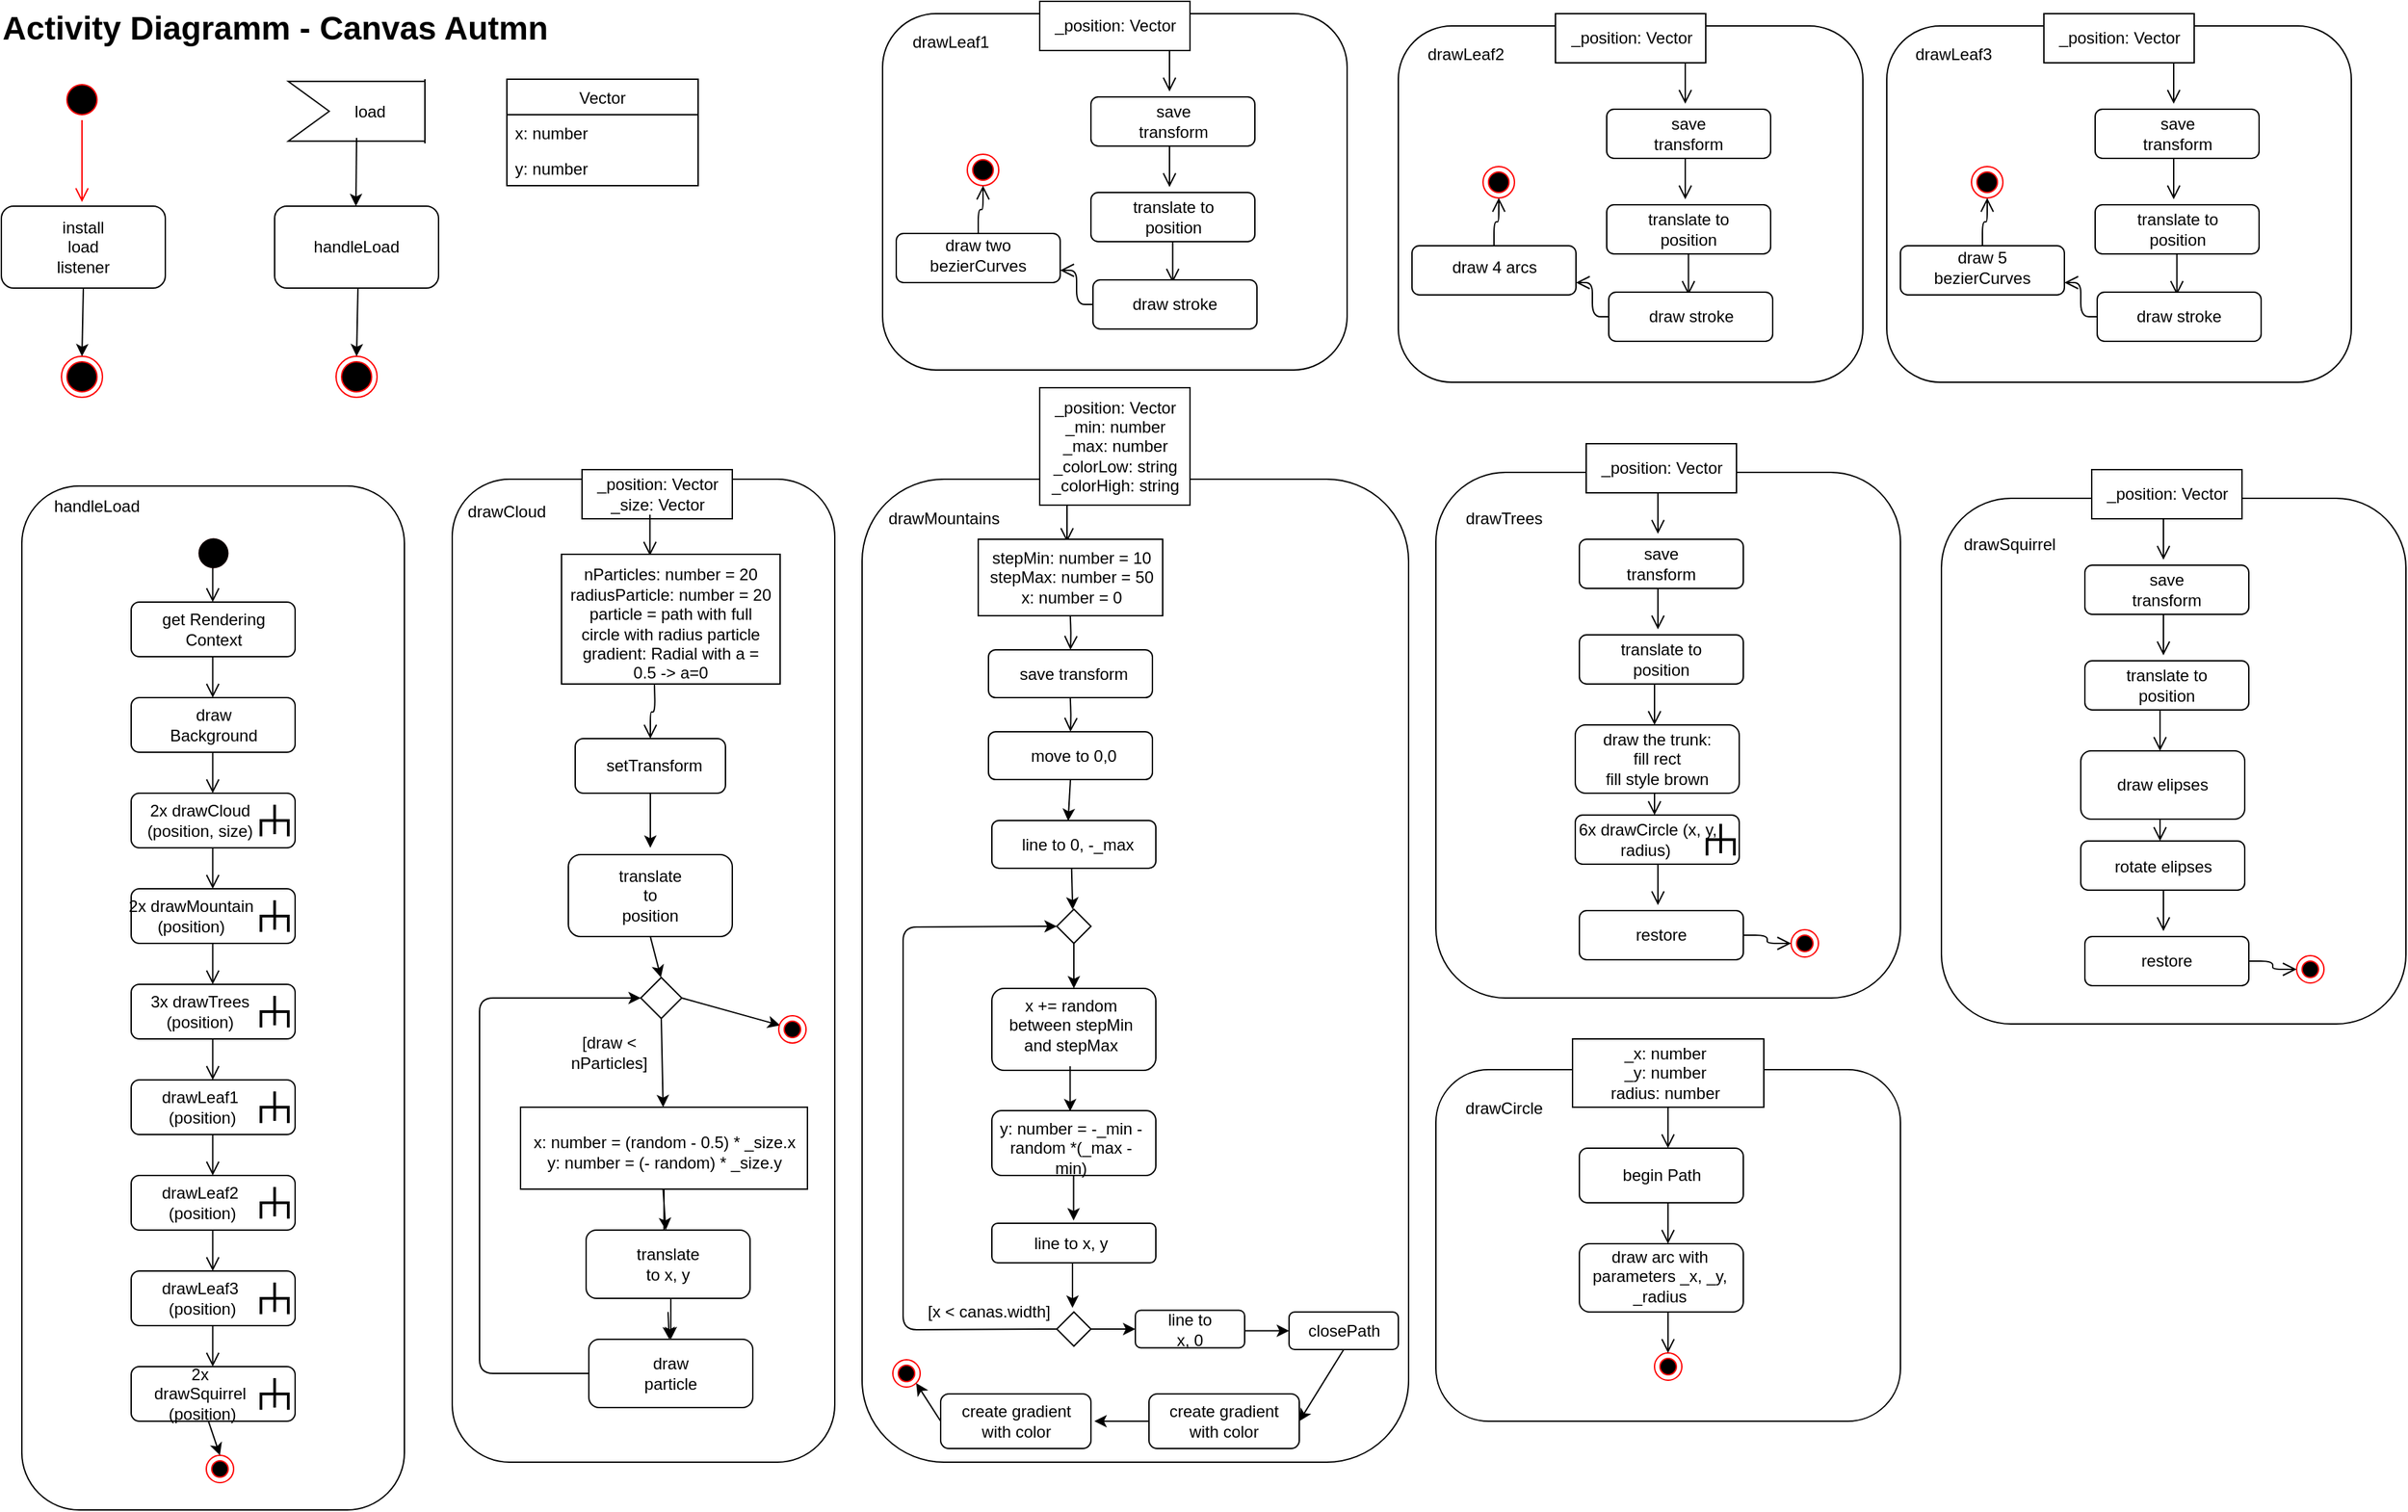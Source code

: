 <mxfile version="14.9.6" type="device"><diagram id="ttxuDVJyHu0Nb3IfeX68" name="Seite-1"><mxGraphModel dx="568" dy="599" grid="1" gridSize="10" guides="1" tooltips="1" connect="1" arrows="1" fold="1" page="1" pageScale="1" pageWidth="1169" pageHeight="827" math="0" shadow="0"><root><mxCell id="0"/><mxCell id="1" parent="0"/><mxCell id="QlKg2_qvCjkvdUvOw1kM-1" value="Activity Diagramm - Canvas Autmn" style="text;strokeColor=none;fillColor=none;html=1;fontSize=24;fontStyle=1;verticalAlign=middle;align=center;" vertex="1" parent="1"><mxGeometry x="170" y="10" width="100" height="40" as="geometry"/></mxCell><mxCell id="QlKg2_qvCjkvdUvOw1kM-2" value="" style="ellipse;html=1;shape=startState;fillColor=#000000;strokeColor=#ff0000;" vertex="1" parent="1"><mxGeometry x="64" y="67" width="30" height="30" as="geometry"/></mxCell><mxCell id="QlKg2_qvCjkvdUvOw1kM-3" value="" style="edgeStyle=orthogonalEdgeStyle;html=1;verticalAlign=bottom;endArrow=open;endSize=8;strokeColor=#ff0000;" edge="1" source="QlKg2_qvCjkvdUvOw1kM-2" parent="1"><mxGeometry relative="1" as="geometry"><mxPoint x="79" y="157" as="targetPoint"/></mxGeometry></mxCell><mxCell id="QlKg2_qvCjkvdUvOw1kM-4" value="" style="rounded=1;whiteSpace=wrap;html=1;" vertex="1" parent="1"><mxGeometry x="20" y="160" width="120" height="60" as="geometry"/></mxCell><mxCell id="QlKg2_qvCjkvdUvOw1kM-5" value="install load listener" style="text;html=1;strokeColor=none;fillColor=none;align=center;verticalAlign=middle;whiteSpace=wrap;rounded=0;" vertex="1" parent="1"><mxGeometry x="60" y="180" width="40" height="20" as="geometry"/></mxCell><mxCell id="QlKg2_qvCjkvdUvOw1kM-6" value="" style="ellipse;html=1;shape=endState;fillColor=#000000;strokeColor=#ff0000;" vertex="1" parent="1"><mxGeometry x="64" y="270" width="30" height="30" as="geometry"/></mxCell><mxCell id="QlKg2_qvCjkvdUvOw1kM-7" value="&lt;span style=&quot;color: rgba(0 , 0 , 0 , 0) ; font-family: monospace ; font-size: 0px ; background-color: rgb(248 , 249 , 250)&quot;&gt;%3CmxGraphModel%3E%3Croot%3E%3CmxCell%20id%3D%220%22%2F%3E%3CmxCell%20id%3D%221%22%20parent%3D%220%22%2F%3E%3CmxCell%20id%3D%222%22%20value%3D%22%22%20style%3D%22rounded%3D1%3BwhiteSpace%3Dwrap%3Bhtml%3D1%3B%22%20vertex%3D%221%22%20parent%3D%221%22%3E%3CmxGeometry%20x%3D%2220%22%20y%3D%22160%22%20width%3D%22120%22%20height%3D%2260%22%20as%3D%22geometry%22%2F%3E%3C%2FmxCell%3E%3CmxCell%20id%3D%223%22%20value%3D%22install%20load%20listener%22%20style%3D%22text%3Bhtml%3D1%3BstrokeColor%3Dnone%3BfillColor%3Dnone%3Balign%3Dcenter%3BverticalAlign%3Dmiddle%3BwhiteSpace%3Dwrap%3Brounded%3D0%3B%22%20vertex%3D%221%22%20parent%3D%221%22%3E%3CmxGeometry%20x%3D%2260%22%20y%3D%22180%22%20width%3D%2240%22%20height%3D%2220%22%20as%3D%22geometry%22%2F%3E%3C%2FmxCell%3E%3C%2Froot%3E%3C%2FmxGraphModel%3E&lt;/span&gt;" style="endArrow=classic;html=1;exitX=0.5;exitY=1;exitDx=0;exitDy=0;entryX=0.5;entryY=0;entryDx=0;entryDy=0;" edge="1" parent="1" source="QlKg2_qvCjkvdUvOw1kM-4" target="QlKg2_qvCjkvdUvOw1kM-6"><mxGeometry width="50" height="50" relative="1" as="geometry"><mxPoint x="340" y="240" as="sourcePoint"/><mxPoint x="390" y="190" as="targetPoint"/></mxGeometry></mxCell><mxCell id="QlKg2_qvCjkvdUvOw1kM-8" value="" style="html=1;shadow=0;dashed=0;align=center;verticalAlign=middle;shape=mxgraph.arrows2.arrow;dy=0.07;dx=0;notch=30;" vertex="1" parent="1"><mxGeometry x="230" y="67" width="100" height="47" as="geometry"/></mxCell><mxCell id="QlKg2_qvCjkvdUvOw1kM-9" value="load" style="text;html=1;strokeColor=none;fillColor=none;align=center;verticalAlign=middle;whiteSpace=wrap;rounded=0;" vertex="1" parent="1"><mxGeometry x="270" y="80.5" width="40" height="20" as="geometry"/></mxCell><mxCell id="QlKg2_qvCjkvdUvOw1kM-10" value="" style="endArrow=classic;html=1;entryX=0.5;entryY=0;entryDx=0;entryDy=0;" edge="1" parent="1"><mxGeometry width="50" height="50" relative="1" as="geometry"><mxPoint x="280" y="110" as="sourcePoint"/><mxPoint x="279.5" y="160" as="targetPoint"/></mxGeometry></mxCell><mxCell id="QlKg2_qvCjkvdUvOw1kM-11" value="" style="rounded=1;whiteSpace=wrap;html=1;" vertex="1" parent="1"><mxGeometry x="220" y="160" width="120" height="60" as="geometry"/></mxCell><mxCell id="QlKg2_qvCjkvdUvOw1kM-12" value="handleLoad" style="text;html=1;strokeColor=none;fillColor=none;align=center;verticalAlign=middle;whiteSpace=wrap;rounded=0;" vertex="1" parent="1"><mxGeometry x="260" y="180" width="40" height="20" as="geometry"/></mxCell><mxCell id="QlKg2_qvCjkvdUvOw1kM-13" value="" style="ellipse;html=1;shape=endState;fillColor=#000000;strokeColor=#ff0000;" vertex="1" parent="1"><mxGeometry x="265" y="270" width="30" height="30" as="geometry"/></mxCell><mxCell id="QlKg2_qvCjkvdUvOw1kM-14" value="&lt;span style=&quot;color: rgba(0 , 0 , 0 , 0) ; font-family: monospace ; font-size: 0px ; background-color: rgb(248 , 249 , 250)&quot;&gt;%3CmxGraphModel%3E%3Croot%3E%3CmxCell%20id%3D%220%22%2F%3E%3CmxCell%20id%3D%221%22%20parent%3D%220%22%2F%3E%3CmxCell%20id%3D%222%22%20value%3D%22%22%20style%3D%22rounded%3D1%3BwhiteSpace%3Dwrap%3Bhtml%3D1%3B%22%20vertex%3D%221%22%20parent%3D%221%22%3E%3CmxGeometry%20x%3D%2220%22%20y%3D%22160%22%20width%3D%22120%22%20height%3D%2260%22%20as%3D%22geometry%22%2F%3E%3C%2FmxCell%3E%3CmxCell%20id%3D%223%22%20value%3D%22install%20load%20listener%22%20style%3D%22text%3Bhtml%3D1%3BstrokeColor%3Dnone%3BfillColor%3Dnone%3Balign%3Dcenter%3BverticalAlign%3Dmiddle%3BwhiteSpace%3Dwrap%3Brounded%3D0%3B%22%20vertex%3D%221%22%20parent%3D%221%22%3E%3CmxGeometry%20x%3D%2260%22%20y%3D%22180%22%20width%3D%2240%22%20height%3D%2220%22%20as%3D%22geometry%22%2F%3E%3C%2FmxCell%3E%3C%2Froot%3E%3C%2FmxGraphModel%3E&lt;/span&gt;" style="endArrow=classic;html=1;exitX=0.5;exitY=1;exitDx=0;exitDy=0;entryX=0.5;entryY=0;entryDx=0;entryDy=0;" edge="1" parent="1" target="QlKg2_qvCjkvdUvOw1kM-13"><mxGeometry width="50" height="50" relative="1" as="geometry"><mxPoint x="281" y="220" as="sourcePoint"/><mxPoint x="591" y="190" as="targetPoint"/></mxGeometry></mxCell><mxCell id="QlKg2_qvCjkvdUvOw1kM-15" value="" style="rounded=1;whiteSpace=wrap;html=1;" vertex="1" parent="1"><mxGeometry x="35" y="365" width="280" height="750" as="geometry"/></mxCell><mxCell id="QlKg2_qvCjkvdUvOw1kM-16" value="handleLoad" style="text;html=1;strokeColor=none;fillColor=none;align=center;verticalAlign=middle;whiteSpace=wrap;rounded=0;" vertex="1" parent="1"><mxGeometry x="70" y="370" width="40" height="20" as="geometry"/></mxCell><mxCell id="QlKg2_qvCjkvdUvOw1kM-19" value="" style="edgeStyle=orthogonalEdgeStyle;html=1;verticalAlign=bottom;endArrow=open;endSize=8;" edge="1" parent="1"><mxGeometry relative="1" as="geometry"><mxPoint x="174.71" y="450" as="targetPoint"/><Array as="points"/><mxPoint x="174.71" y="420" as="sourcePoint"/></mxGeometry></mxCell><mxCell id="QlKg2_qvCjkvdUvOw1kM-21" value="" style="ellipse;html=1;shape=startState;fillColor=#000000;strokeColor=#ff0000;strokeWidth=0;" vertex="1" parent="1"><mxGeometry x="160" y="399" width="30" height="30" as="geometry"/></mxCell><mxCell id="QlKg2_qvCjkvdUvOw1kM-22" value="" style="rounded=1;whiteSpace=wrap;html=1;" vertex="1" parent="1"><mxGeometry x="115" y="450" width="120" height="40" as="geometry"/></mxCell><mxCell id="QlKg2_qvCjkvdUvOw1kM-23" value="get Rendering Context" style="text;html=1;strokeColor=none;fillColor=none;align=center;verticalAlign=middle;whiteSpace=wrap;rounded=0;" vertex="1" parent="1"><mxGeometry x="132.5" y="455" width="85" height="30" as="geometry"/></mxCell><mxCell id="QlKg2_qvCjkvdUvOw1kM-24" value="" style="edgeStyle=orthogonalEdgeStyle;html=1;verticalAlign=bottom;endArrow=open;endSize=8;" edge="1" parent="1"><mxGeometry relative="1" as="geometry"><mxPoint x="174.71" y="520" as="targetPoint"/><Array as="points"/><mxPoint x="174.71" y="490" as="sourcePoint"/></mxGeometry></mxCell><mxCell id="QlKg2_qvCjkvdUvOw1kM-25" value="" style="rounded=1;whiteSpace=wrap;html=1;" vertex="1" parent="1"><mxGeometry x="115" y="520" width="120" height="40" as="geometry"/></mxCell><mxCell id="QlKg2_qvCjkvdUvOw1kM-26" value="draw Background" style="text;html=1;strokeColor=none;fillColor=none;align=center;verticalAlign=middle;whiteSpace=wrap;rounded=0;" vertex="1" parent="1"><mxGeometry x="132.5" y="525" width="85" height="30" as="geometry"/></mxCell><mxCell id="QlKg2_qvCjkvdUvOw1kM-27" value="" style="edgeStyle=orthogonalEdgeStyle;html=1;verticalAlign=bottom;endArrow=open;endSize=8;" edge="1" parent="1"><mxGeometry relative="1" as="geometry"><mxPoint x="174.71" y="590" as="targetPoint"/><Array as="points"/><mxPoint x="174.71" y="560" as="sourcePoint"/></mxGeometry></mxCell><mxCell id="QlKg2_qvCjkvdUvOw1kM-28" value="" style="rounded=1;whiteSpace=wrap;html=1;" vertex="1" parent="1"><mxGeometry x="115" y="590" width="120" height="40" as="geometry"/></mxCell><mxCell id="QlKg2_qvCjkvdUvOw1kM-29" value="2x drawCloud (position, size)" style="text;html=1;strokeColor=none;fillColor=none;align=center;verticalAlign=middle;whiteSpace=wrap;rounded=0;" vertex="1" parent="1"><mxGeometry x="123.44" y="595" width="85" height="30" as="geometry"/></mxCell><mxCell id="QlKg2_qvCjkvdUvOw1kM-30" value="" style="strokeWidth=2;html=1;shape=mxgraph.flowchart.annotation_2;align=left;labelPosition=right;pointerEvents=1;rotation=90;" vertex="1" parent="1"><mxGeometry x="208.44" y="600" width="23.13" height="20" as="geometry"/></mxCell><mxCell id="QlKg2_qvCjkvdUvOw1kM-32" value="" style="endArrow=none;html=1;strokeColor=#000000;strokeWidth=2;" edge="1" parent="1"><mxGeometry width="50" height="50" relative="1" as="geometry"><mxPoint x="220" y="620" as="sourcePoint"/><mxPoint x="220.09" y="610.19" as="targetPoint"/><Array as="points"><mxPoint x="220.09" y="610.19"/></Array></mxGeometry></mxCell><mxCell id="QlKg2_qvCjkvdUvOw1kM-33" value="" style="edgeStyle=orthogonalEdgeStyle;html=1;verticalAlign=bottom;endArrow=open;endSize=8;" edge="1" parent="1"><mxGeometry relative="1" as="geometry"><mxPoint x="174.71" y="660" as="targetPoint"/><Array as="points"/><mxPoint x="174.71" y="630" as="sourcePoint"/></mxGeometry></mxCell><mxCell id="QlKg2_qvCjkvdUvOw1kM-34" value="" style="rounded=1;whiteSpace=wrap;html=1;" vertex="1" parent="1"><mxGeometry x="115" y="660" width="120" height="40" as="geometry"/></mxCell><mxCell id="QlKg2_qvCjkvdUvOw1kM-35" value="2x drawMountain (position)" style="text;html=1;strokeColor=none;fillColor=none;align=center;verticalAlign=middle;whiteSpace=wrap;rounded=0;" vertex="1" parent="1"><mxGeometry x="110" y="665" width="98.44" height="30" as="geometry"/></mxCell><mxCell id="QlKg2_qvCjkvdUvOw1kM-36" value="" style="strokeWidth=2;html=1;shape=mxgraph.flowchart.annotation_2;align=left;labelPosition=right;pointerEvents=1;rotation=90;" vertex="1" parent="1"><mxGeometry x="208.44" y="670" width="23.13" height="20" as="geometry"/></mxCell><mxCell id="QlKg2_qvCjkvdUvOw1kM-37" value="" style="endArrow=none;html=1;strokeColor=#000000;strokeWidth=2;" edge="1" parent="1"><mxGeometry width="50" height="50" relative="1" as="geometry"><mxPoint x="220" y="690" as="sourcePoint"/><mxPoint x="220.09" y="680.19" as="targetPoint"/><Array as="points"><mxPoint x="220.09" y="680.19"/></Array></mxGeometry></mxCell><mxCell id="QlKg2_qvCjkvdUvOw1kM-38" value="" style="edgeStyle=orthogonalEdgeStyle;html=1;verticalAlign=bottom;endArrow=open;endSize=8;" edge="1" parent="1"><mxGeometry relative="1" as="geometry"><mxPoint x="174.71" y="730" as="targetPoint"/><Array as="points"/><mxPoint x="174.71" y="700" as="sourcePoint"/></mxGeometry></mxCell><mxCell id="QlKg2_qvCjkvdUvOw1kM-39" value="" style="rounded=1;whiteSpace=wrap;html=1;" vertex="1" parent="1"><mxGeometry x="115" y="730" width="120" height="40" as="geometry"/></mxCell><mxCell id="QlKg2_qvCjkvdUvOw1kM-40" value="3x drawTrees (position)" style="text;html=1;strokeColor=none;fillColor=none;align=center;verticalAlign=middle;whiteSpace=wrap;rounded=0;" vertex="1" parent="1"><mxGeometry x="123.44" y="735" width="85" height="30" as="geometry"/></mxCell><mxCell id="QlKg2_qvCjkvdUvOw1kM-41" value="" style="strokeWidth=2;html=1;shape=mxgraph.flowchart.annotation_2;align=left;labelPosition=right;pointerEvents=1;rotation=90;" vertex="1" parent="1"><mxGeometry x="208.44" y="740" width="23.13" height="20" as="geometry"/></mxCell><mxCell id="QlKg2_qvCjkvdUvOw1kM-42" value="" style="endArrow=none;html=1;strokeColor=#000000;strokeWidth=2;" edge="1" parent="1"><mxGeometry width="50" height="50" relative="1" as="geometry"><mxPoint x="220" y="760" as="sourcePoint"/><mxPoint x="220.09" y="750.19" as="targetPoint"/><Array as="points"><mxPoint x="220.09" y="750.19"/></Array></mxGeometry></mxCell><mxCell id="QlKg2_qvCjkvdUvOw1kM-43" value="" style="edgeStyle=orthogonalEdgeStyle;html=1;verticalAlign=bottom;endArrow=open;endSize=8;" edge="1" parent="1"><mxGeometry relative="1" as="geometry"><mxPoint x="174.71" y="800" as="targetPoint"/><Array as="points"/><mxPoint x="174.71" y="770" as="sourcePoint"/></mxGeometry></mxCell><mxCell id="QlKg2_qvCjkvdUvOw1kM-44" value="" style="rounded=1;whiteSpace=wrap;html=1;" vertex="1" parent="1"><mxGeometry x="115" y="800" width="120" height="40" as="geometry"/></mxCell><mxCell id="QlKg2_qvCjkvdUvOw1kM-45" value="drawLeaf1&lt;br&gt;&amp;nbsp;(position)" style="text;html=1;strokeColor=none;fillColor=none;align=center;verticalAlign=middle;whiteSpace=wrap;rounded=0;" vertex="1" parent="1"><mxGeometry x="123.44" y="805" width="85" height="30" as="geometry"/></mxCell><mxCell id="QlKg2_qvCjkvdUvOw1kM-46" value="" style="strokeWidth=2;html=1;shape=mxgraph.flowchart.annotation_2;align=left;labelPosition=right;pointerEvents=1;rotation=90;" vertex="1" parent="1"><mxGeometry x="208.44" y="810" width="23.13" height="20" as="geometry"/></mxCell><mxCell id="QlKg2_qvCjkvdUvOw1kM-47" value="" style="endArrow=none;html=1;strokeColor=#000000;strokeWidth=2;" edge="1" parent="1"><mxGeometry width="50" height="50" relative="1" as="geometry"><mxPoint x="220" y="830" as="sourcePoint"/><mxPoint x="220.09" y="820.19" as="targetPoint"/><Array as="points"><mxPoint x="220.09" y="820.19"/></Array></mxGeometry></mxCell><mxCell id="QlKg2_qvCjkvdUvOw1kM-48" value="" style="edgeStyle=orthogonalEdgeStyle;html=1;verticalAlign=bottom;endArrow=open;endSize=8;" edge="1" parent="1"><mxGeometry relative="1" as="geometry"><mxPoint x="174.71" y="870" as="targetPoint"/><Array as="points"/><mxPoint x="174.71" y="840" as="sourcePoint"/></mxGeometry></mxCell><mxCell id="QlKg2_qvCjkvdUvOw1kM-49" value="" style="rounded=1;whiteSpace=wrap;html=1;" vertex="1" parent="1"><mxGeometry x="115" y="870" width="120" height="40" as="geometry"/></mxCell><mxCell id="QlKg2_qvCjkvdUvOw1kM-50" value="drawLeaf2&lt;br&gt;&amp;nbsp;(position)" style="text;html=1;strokeColor=none;fillColor=none;align=center;verticalAlign=middle;whiteSpace=wrap;rounded=0;" vertex="1" parent="1"><mxGeometry x="123.44" y="875" width="85" height="30" as="geometry"/></mxCell><mxCell id="QlKg2_qvCjkvdUvOw1kM-51" value="" style="strokeWidth=2;html=1;shape=mxgraph.flowchart.annotation_2;align=left;labelPosition=right;pointerEvents=1;rotation=90;" vertex="1" parent="1"><mxGeometry x="208.44" y="880" width="23.13" height="20" as="geometry"/></mxCell><mxCell id="QlKg2_qvCjkvdUvOw1kM-52" value="" style="endArrow=none;html=1;strokeColor=#000000;strokeWidth=2;" edge="1" parent="1"><mxGeometry width="50" height="50" relative="1" as="geometry"><mxPoint x="220" y="900" as="sourcePoint"/><mxPoint x="220.09" y="890.19" as="targetPoint"/><Array as="points"><mxPoint x="220.09" y="890.19"/></Array></mxGeometry></mxCell><mxCell id="QlKg2_qvCjkvdUvOw1kM-53" value="" style="edgeStyle=orthogonalEdgeStyle;html=1;verticalAlign=bottom;endArrow=open;endSize=8;" edge="1" parent="1"><mxGeometry relative="1" as="geometry"><mxPoint x="174.71" y="940" as="targetPoint"/><Array as="points"/><mxPoint x="174.71" y="910" as="sourcePoint"/></mxGeometry></mxCell><mxCell id="QlKg2_qvCjkvdUvOw1kM-54" value="" style="rounded=1;whiteSpace=wrap;html=1;" vertex="1" parent="1"><mxGeometry x="115" y="940" width="120" height="40" as="geometry"/></mxCell><mxCell id="QlKg2_qvCjkvdUvOw1kM-55" value="drawLeaf3&lt;br&gt;&amp;nbsp;(position)" style="text;html=1;strokeColor=none;fillColor=none;align=center;verticalAlign=middle;whiteSpace=wrap;rounded=0;" vertex="1" parent="1"><mxGeometry x="123.44" y="945" width="85" height="30" as="geometry"/></mxCell><mxCell id="QlKg2_qvCjkvdUvOw1kM-56" value="" style="strokeWidth=2;html=1;shape=mxgraph.flowchart.annotation_2;align=left;labelPosition=right;pointerEvents=1;rotation=90;" vertex="1" parent="1"><mxGeometry x="208.44" y="950" width="23.13" height="20" as="geometry"/></mxCell><mxCell id="QlKg2_qvCjkvdUvOw1kM-57" value="" style="endArrow=none;html=1;strokeColor=#000000;strokeWidth=2;" edge="1" parent="1"><mxGeometry width="50" height="50" relative="1" as="geometry"><mxPoint x="220" y="970" as="sourcePoint"/><mxPoint x="220.09" y="960.19" as="targetPoint"/><Array as="points"><mxPoint x="220.09" y="960.19"/></Array></mxGeometry></mxCell><mxCell id="QlKg2_qvCjkvdUvOw1kM-58" value="" style="edgeStyle=orthogonalEdgeStyle;html=1;verticalAlign=bottom;endArrow=open;endSize=8;" edge="1" parent="1"><mxGeometry relative="1" as="geometry"><mxPoint x="174.71" y="1010" as="targetPoint"/><Array as="points"/><mxPoint x="174.71" y="980" as="sourcePoint"/></mxGeometry></mxCell><mxCell id="QlKg2_qvCjkvdUvOw1kM-59" value="" style="rounded=1;whiteSpace=wrap;html=1;" vertex="1" parent="1"><mxGeometry x="115" y="1010" width="120" height="40" as="geometry"/></mxCell><mxCell id="QlKg2_qvCjkvdUvOw1kM-60" value="2x drawSquirrel&lt;br&gt;&amp;nbsp;(position)" style="text;html=1;strokeColor=none;fillColor=none;align=center;verticalAlign=middle;whiteSpace=wrap;rounded=0;" vertex="1" parent="1"><mxGeometry x="123.44" y="1015" width="85" height="30" as="geometry"/></mxCell><mxCell id="QlKg2_qvCjkvdUvOw1kM-61" value="" style="strokeWidth=2;html=1;shape=mxgraph.flowchart.annotation_2;align=left;labelPosition=right;pointerEvents=1;rotation=90;" vertex="1" parent="1"><mxGeometry x="208.44" y="1020" width="23.13" height="20" as="geometry"/></mxCell><mxCell id="QlKg2_qvCjkvdUvOw1kM-62" value="" style="endArrow=none;html=1;strokeColor=#000000;strokeWidth=2;" edge="1" parent="1"><mxGeometry width="50" height="50" relative="1" as="geometry"><mxPoint x="220" y="1040" as="sourcePoint"/><mxPoint x="220.09" y="1030.19" as="targetPoint"/><Array as="points"><mxPoint x="220.09" y="1030.19"/></Array></mxGeometry></mxCell><mxCell id="QlKg2_qvCjkvdUvOw1kM-63" value="" style="ellipse;html=1;shape=endState;fillColor=#000000;strokeColor=#ff0000;" vertex="1" parent="1"><mxGeometry x="170" y="1075" width="20" height="20" as="geometry"/></mxCell><mxCell id="QlKg2_qvCjkvdUvOw1kM-64" value="&lt;span style=&quot;color: rgba(0 , 0 , 0 , 0) ; font-family: monospace ; font-size: 0px ; background-color: rgb(248 , 249 , 250)&quot;&gt;%3CmxGraphModel%3E%3Croot%3E%3CmxCell%20id%3D%220%22%2F%3E%3CmxCell%20id%3D%221%22%20parent%3D%220%22%2F%3E%3CmxCell%20id%3D%222%22%20value%3D%22%22%20style%3D%22rounded%3D1%3BwhiteSpace%3Dwrap%3Bhtml%3D1%3B%22%20vertex%3D%221%22%20parent%3D%221%22%3E%3CmxGeometry%20x%3D%2220%22%20y%3D%22160%22%20width%3D%22120%22%20height%3D%2260%22%20as%3D%22geometry%22%2F%3E%3C%2FmxCell%3E%3CmxCell%20id%3D%223%22%20value%3D%22install%20load%20listener%22%20style%3D%22text%3Bhtml%3D1%3BstrokeColor%3Dnone%3BfillColor%3Dnone%3Balign%3Dcenter%3BverticalAlign%3Dmiddle%3BwhiteSpace%3Dwrap%3Brounded%3D0%3B%22%20vertex%3D%221%22%20parent%3D%221%22%3E%3CmxGeometry%20x%3D%2260%22%20y%3D%22180%22%20width%3D%2240%22%20height%3D%2220%22%20as%3D%22geometry%22%2F%3E%3C%2FmxCell%3E%3C%2Froot%3E%3C%2FmxGraphModel%3E&lt;/span&gt;" style="endArrow=classic;html=1;entryX=0.5;entryY=0;entryDx=0;entryDy=0;" edge="1" parent="1" target="QlKg2_qvCjkvdUvOw1kM-63"><mxGeometry width="50" height="50" relative="1" as="geometry"><mxPoint x="171.56" y="1050" as="sourcePoint"/><mxPoint x="496.0" y="995" as="targetPoint"/></mxGeometry></mxCell><mxCell id="QlKg2_qvCjkvdUvOw1kM-65" value="" style="rounded=1;whiteSpace=wrap;html=1;" vertex="1" parent="1"><mxGeometry x="350" y="360" width="280" height="720" as="geometry"/></mxCell><mxCell id="QlKg2_qvCjkvdUvOw1kM-66" value="drawCloud" style="text;html=1;strokeColor=none;fillColor=none;align=center;verticalAlign=middle;whiteSpace=wrap;rounded=0;" vertex="1" parent="1"><mxGeometry x="370" y="374" width="40" height="20" as="geometry"/></mxCell><mxCell id="QlKg2_qvCjkvdUvOw1kM-68" value="_position: Vector&lt;br&gt;_size: Vector" style="html=1;" vertex="1" parent="1"><mxGeometry x="445" y="353" width="110" height="36" as="geometry"/></mxCell><mxCell id="QlKg2_qvCjkvdUvOw1kM-70" value="Vector" style="swimlane;fontStyle=0;childLayout=stackLayout;horizontal=1;startSize=26;fillColor=none;horizontalStack=0;resizeParent=1;resizeParentMax=0;resizeLast=0;collapsible=1;marginBottom=0;" vertex="1" parent="1"><mxGeometry x="390" y="67" width="140" height="78" as="geometry"><mxRectangle x="380" y="67" width="70" height="26" as="alternateBounds"/></mxGeometry></mxCell><mxCell id="QlKg2_qvCjkvdUvOw1kM-71" value="x: number" style="text;strokeColor=none;fillColor=none;align=left;verticalAlign=top;spacingLeft=4;spacingRight=4;overflow=hidden;rotatable=0;points=[[0,0.5],[1,0.5]];portConstraint=eastwest;" vertex="1" parent="QlKg2_qvCjkvdUvOw1kM-70"><mxGeometry y="26" width="140" height="26" as="geometry"/></mxCell><mxCell id="QlKg2_qvCjkvdUvOw1kM-72" value="y: number" style="text;strokeColor=none;fillColor=none;align=left;verticalAlign=top;spacingLeft=4;spacingRight=4;overflow=hidden;rotatable=0;points=[[0,0.5],[1,0.5]];portConstraint=eastwest;" vertex="1" parent="QlKg2_qvCjkvdUvOw1kM-70"><mxGeometry y="52" width="140" height="26" as="geometry"/></mxCell><mxCell id="QlKg2_qvCjkvdUvOw1kM-74" value="" style="edgeStyle=orthogonalEdgeStyle;html=1;verticalAlign=bottom;endArrow=open;endSize=8;" edge="1" parent="1"><mxGeometry relative="1" as="geometry"><mxPoint x="494.71" y="416" as="targetPoint"/><Array as="points"/><mxPoint x="494.71" y="386" as="sourcePoint"/></mxGeometry></mxCell><mxCell id="QlKg2_qvCjkvdUvOw1kM-78" value="" style="html=1;" vertex="1" parent="1"><mxGeometry x="430" y="415" width="160" height="95" as="geometry"/></mxCell><mxCell id="QlKg2_qvCjkvdUvOw1kM-79" value="nParticles: number = 20&lt;br&gt;radiusParticle: number = 20&lt;br&gt;particle = path with full circle with radius particle&lt;br&gt;gradient: Radial with a = 0.5 -&amp;gt; a=0" style="text;html=1;strokeColor=none;fillColor=none;align=center;verticalAlign=middle;whiteSpace=wrap;rounded=0;" vertex="1" parent="1"><mxGeometry x="435" y="455" width="150" height="21" as="geometry"/></mxCell><mxCell id="QlKg2_qvCjkvdUvOw1kM-80" value="" style="edgeStyle=orthogonalEdgeStyle;html=1;verticalAlign=bottom;endArrow=open;endSize=8;" edge="1" parent="1" target="QlKg2_qvCjkvdUvOw1kM-81"><mxGeometry relative="1" as="geometry"><mxPoint x="498.0" y="540" as="targetPoint"/><Array as="points"/><mxPoint x="498.0" y="510" as="sourcePoint"/></mxGeometry></mxCell><mxCell id="QlKg2_qvCjkvdUvOw1kM-81" value="" style="rounded=1;whiteSpace=wrap;html=1;" vertex="1" parent="1"><mxGeometry x="440" y="550" width="110" height="40" as="geometry"/></mxCell><mxCell id="QlKg2_qvCjkvdUvOw1kM-82" value="setTransform" style="text;html=1;strokeColor=none;fillColor=none;align=center;verticalAlign=middle;whiteSpace=wrap;rounded=0;" vertex="1" parent="1"><mxGeometry x="478" y="560" width="40" height="20" as="geometry"/></mxCell><mxCell id="QlKg2_qvCjkvdUvOw1kM-84" value="" style="endArrow=classic;html=1;exitX=0.5;exitY=1;exitDx=0;exitDy=0;" edge="1" parent="1" source="QlKg2_qvCjkvdUvOw1kM-81"><mxGeometry width="50" height="50" relative="1" as="geometry"><mxPoint x="470" y="620" as="sourcePoint"/><mxPoint x="495" y="630" as="targetPoint"/></mxGeometry></mxCell><mxCell id="QlKg2_qvCjkvdUvOw1kM-85" value="" style="rhombus;whiteSpace=wrap;html=1;" vertex="1" parent="1"><mxGeometry x="488" y="725" width="30" height="30" as="geometry"/></mxCell><mxCell id="QlKg2_qvCjkvdUvOw1kM-87" value="" style="endArrow=classic;html=1;exitX=1;exitY=0.5;exitDx=0;exitDy=0;" edge="1" parent="1" source="QlKg2_qvCjkvdUvOw1kM-85"><mxGeometry width="50" height="50" relative="1" as="geometry"><mxPoint x="540" y="810" as="sourcePoint"/><mxPoint x="590" y="760" as="targetPoint"/></mxGeometry></mxCell><mxCell id="QlKg2_qvCjkvdUvOw1kM-88" value="" style="ellipse;html=1;shape=endState;fillColor=#000000;strokeColor=#ff0000;" vertex="1" parent="1"><mxGeometry x="589" y="753" width="20" height="20" as="geometry"/></mxCell><mxCell id="QlKg2_qvCjkvdUvOw1kM-89" value="" style="endArrow=classic;html=1;exitX=0.5;exitY=1;exitDx=0;exitDy=0;" edge="1" parent="1" source="QlKg2_qvCjkvdUvOw1kM-85" target="QlKg2_qvCjkvdUvOw1kM-91"><mxGeometry width="50" height="50" relative="1" as="geometry"><mxPoint x="528" y="750" as="sourcePoint"/><mxPoint x="600" y="770" as="targetPoint"/></mxGeometry></mxCell><mxCell id="QlKg2_qvCjkvdUvOw1kM-104" value="" style="edgeStyle=orthogonalEdgeStyle;rounded=0;orthogonalLoop=1;jettySize=auto;html=1;" edge="1" parent="1" source="QlKg2_qvCjkvdUvOw1kM-91" target="QlKg2_qvCjkvdUvOw1kM-98"><mxGeometry relative="1" as="geometry"/></mxCell><mxCell id="QlKg2_qvCjkvdUvOw1kM-91" value="" style="html=1;" vertex="1" parent="1"><mxGeometry x="400" y="820" width="210" height="60" as="geometry"/></mxCell><mxCell id="QlKg2_qvCjkvdUvOw1kM-92" value="[draw &amp;lt; nParticles]" style="text;html=1;strokeColor=none;fillColor=none;align=center;verticalAlign=middle;whiteSpace=wrap;rounded=0;" vertex="1" parent="1"><mxGeometry x="445" y="770" width="40" height="20" as="geometry"/></mxCell><mxCell id="QlKg2_qvCjkvdUvOw1kM-93" value="x: number = (random - 0.5) * _size.x&lt;br&gt;y: number = (- random) * _size.y" style="text;html=1;strokeColor=none;fillColor=none;align=center;verticalAlign=middle;whiteSpace=wrap;rounded=0;" vertex="1" parent="1"><mxGeometry x="407.5" y="842" width="195" height="21" as="geometry"/></mxCell><mxCell id="QlKg2_qvCjkvdUvOw1kM-94" value="" style="endArrow=classic;html=1;exitX=0.5;exitY=1;exitDx=0;exitDy=0;" edge="1" parent="1" target="QlKg2_qvCjkvdUvOw1kM-95"><mxGeometry width="50" height="50" relative="1" as="geometry"><mxPoint x="504.32" y="880" as="sourcePoint"/><mxPoint x="505.688" y="945" as="targetPoint"/></mxGeometry></mxCell><mxCell id="QlKg2_qvCjkvdUvOw1kM-95" value="" style="rounded=1;whiteSpace=wrap;html=1;" vertex="1" parent="1"><mxGeometry x="448" y="910" width="120" height="50" as="geometry"/></mxCell><mxCell id="QlKg2_qvCjkvdUvOw1kM-96" value="translate to x, y" style="text;html=1;strokeColor=none;fillColor=none;align=center;verticalAlign=middle;whiteSpace=wrap;rounded=0;" vertex="1" parent="1"><mxGeometry x="488" y="925" width="40" height="20" as="geometry"/></mxCell><mxCell id="QlKg2_qvCjkvdUvOw1kM-97" value="" style="endArrow=classic;html=1;" edge="1" parent="1" target="QlKg2_qvCjkvdUvOw1kM-98"><mxGeometry width="50" height="50" relative="1" as="geometry"><mxPoint x="508" y="970" as="sourcePoint"/><mxPoint x="497.688" y="935" as="targetPoint"/></mxGeometry></mxCell><mxCell id="QlKg2_qvCjkvdUvOw1kM-98" value="" style="rounded=1;whiteSpace=wrap;html=1;" vertex="1" parent="1"><mxGeometry x="450" y="990" width="120" height="50" as="geometry"/></mxCell><mxCell id="QlKg2_qvCjkvdUvOw1kM-99" value="draw particle" style="text;html=1;strokeColor=none;fillColor=none;align=center;verticalAlign=middle;whiteSpace=wrap;rounded=0;" vertex="1" parent="1"><mxGeometry x="490" y="1005" width="40" height="20" as="geometry"/></mxCell><mxCell id="QlKg2_qvCjkvdUvOw1kM-100" value="" style="endArrow=classic;html=1;exitX=0;exitY=0.5;exitDx=0;exitDy=0;entryX=0;entryY=0.5;entryDx=0;entryDy=0;" edge="1" parent="1" source="QlKg2_qvCjkvdUvOw1kM-98" target="QlKg2_qvCjkvdUvOw1kM-85"><mxGeometry width="50" height="50" relative="1" as="geometry"><mxPoint x="380" y="1010" as="sourcePoint"/><mxPoint x="430" y="960" as="targetPoint"/><Array as="points"><mxPoint x="370" y="1015"/><mxPoint x="370" y="740"/></Array></mxGeometry></mxCell><mxCell id="QlKg2_qvCjkvdUvOw1kM-101" value="" style="rounded=1;whiteSpace=wrap;html=1;" vertex="1" parent="1"><mxGeometry x="435" y="635" width="120" height="60" as="geometry"/></mxCell><mxCell id="QlKg2_qvCjkvdUvOw1kM-102" value="translate to position" style="text;html=1;strokeColor=none;fillColor=none;align=center;verticalAlign=middle;whiteSpace=wrap;rounded=0;" vertex="1" parent="1"><mxGeometry x="475" y="655" width="40" height="20" as="geometry"/></mxCell><mxCell id="QlKg2_qvCjkvdUvOw1kM-103" value="" style="endArrow=classic;html=1;exitX=0.5;exitY=1;exitDx=0;exitDy=0;" edge="1" parent="1" source="QlKg2_qvCjkvdUvOw1kM-101"><mxGeometry width="50" height="50" relative="1" as="geometry"><mxPoint x="502.76" y="685" as="sourcePoint"/><mxPoint x="502.76" y="725" as="targetPoint"/></mxGeometry></mxCell><mxCell id="QlKg2_qvCjkvdUvOw1kM-105" value="" style="rounded=1;whiteSpace=wrap;html=1;" vertex="1" parent="1"><mxGeometry x="650" y="360" width="400" height="720" as="geometry"/></mxCell><mxCell id="QlKg2_qvCjkvdUvOw1kM-106" value="drawMountains" style="text;html=1;strokeColor=none;fillColor=none;align=center;verticalAlign=middle;whiteSpace=wrap;rounded=0;" vertex="1" parent="1"><mxGeometry x="690" y="379" width="40" height="20" as="geometry"/></mxCell><mxCell id="QlKg2_qvCjkvdUvOw1kM-108" value="" style="edgeStyle=orthogonalEdgeStyle;html=1;verticalAlign=bottom;endArrow=open;endSize=8;" edge="1" parent="1"><mxGeometry relative="1" as="geometry"><mxPoint x="800" y="406" as="targetPoint"/><Array as="points"/><mxPoint x="800" y="376" as="sourcePoint"/></mxGeometry></mxCell><mxCell id="QlKg2_qvCjkvdUvOw1kM-109" value="stepMin: number = 10&lt;br&gt;stepMax: number = 50&lt;br&gt;x: number = 0" style="html=1;" vertex="1" parent="1"><mxGeometry x="735" y="404" width="135" height="56" as="geometry"/></mxCell><mxCell id="QlKg2_qvCjkvdUvOw1kM-110" value="" style="edgeStyle=orthogonalEdgeStyle;html=1;verticalAlign=bottom;endArrow=open;endSize=8;" edge="1" parent="1" target="QlKg2_qvCjkvdUvOw1kM-111"><mxGeometry relative="1" as="geometry"><mxPoint x="802.36" y="490" as="targetPoint"/><Array as="points"/><mxPoint x="802.36" y="460" as="sourcePoint"/></mxGeometry></mxCell><mxCell id="QlKg2_qvCjkvdUvOw1kM-111" value="" style="rounded=1;whiteSpace=wrap;html=1;" vertex="1" parent="1"><mxGeometry x="742.5" y="485" width="120" height="35" as="geometry"/></mxCell><mxCell id="QlKg2_qvCjkvdUvOw1kM-112" value="save transform" style="text;html=1;strokeColor=none;fillColor=none;align=center;verticalAlign=middle;whiteSpace=wrap;rounded=0;" vertex="1" parent="1"><mxGeometry x="750" y="492.5" width="110" height="20" as="geometry"/></mxCell><mxCell id="QlKg2_qvCjkvdUvOw1kM-113" value="" style="edgeStyle=orthogonalEdgeStyle;html=1;verticalAlign=bottom;endArrow=open;endSize=8;" edge="1" parent="1" target="QlKg2_qvCjkvdUvOw1kM-114"><mxGeometry relative="1" as="geometry"><mxPoint x="802.36" y="550" as="targetPoint"/><Array as="points"/><mxPoint x="802.36" y="520" as="sourcePoint"/></mxGeometry></mxCell><mxCell id="QlKg2_qvCjkvdUvOw1kM-114" value="" style="rounded=1;whiteSpace=wrap;html=1;" vertex="1" parent="1"><mxGeometry x="742.5" y="545" width="120" height="35" as="geometry"/></mxCell><mxCell id="QlKg2_qvCjkvdUvOw1kM-115" value="move to 0,0" style="text;html=1;strokeColor=none;fillColor=none;align=center;verticalAlign=middle;whiteSpace=wrap;rounded=0;" vertex="1" parent="1"><mxGeometry x="750" y="552.5" width="110" height="20" as="geometry"/></mxCell><mxCell id="QlKg2_qvCjkvdUvOw1kM-116" value="" style="rounded=1;whiteSpace=wrap;html=1;" vertex="1" parent="1"><mxGeometry x="745" y="610" width="120" height="35" as="geometry"/></mxCell><mxCell id="QlKg2_qvCjkvdUvOw1kM-117" value="line to 0, -_max" style="text;html=1;strokeColor=none;fillColor=none;align=center;verticalAlign=middle;whiteSpace=wrap;rounded=0;" vertex="1" parent="1"><mxGeometry x="752.5" y="617.5" width="110" height="20" as="geometry"/></mxCell><mxCell id="QlKg2_qvCjkvdUvOw1kM-119" value="" style="endArrow=classic;html=1;exitX=0.5;exitY=1;exitDx=0;exitDy=0;entryX=0.465;entryY=0.01;entryDx=0;entryDy=0;entryPerimeter=0;" edge="1" parent="1" source="QlKg2_qvCjkvdUvOw1kM-114" target="QlKg2_qvCjkvdUvOw1kM-116"><mxGeometry width="50" height="50" relative="1" as="geometry"><mxPoint x="760" y="600" as="sourcePoint"/><mxPoint x="810" y="550" as="targetPoint"/></mxGeometry></mxCell><mxCell id="QlKg2_qvCjkvdUvOw1kM-120" value="" style="endArrow=classic;html=1;exitX=0.5;exitY=1;exitDx=0;exitDy=0;entryX=0.465;entryY=0.01;entryDx=0;entryDy=0;entryPerimeter=0;" edge="1" parent="1" target="QlKg2_qvCjkvdUvOw1kM-121"><mxGeometry width="50" height="50" relative="1" as="geometry"><mxPoint x="803.35" y="645" as="sourcePoint"/><mxPoint x="801.65" y="675.35" as="targetPoint"/></mxGeometry></mxCell><mxCell id="QlKg2_qvCjkvdUvOw1kM-121" value="" style="rhombus;whiteSpace=wrap;html=1;" vertex="1" parent="1"><mxGeometry x="792.5" y="675" width="25" height="25" as="geometry"/></mxCell><mxCell id="QlKg2_qvCjkvdUvOw1kM-122" value="" style="endArrow=classic;html=1;entryX=0.5;entryY=0;entryDx=0;entryDy=0;exitX=0.5;exitY=1;exitDx=0;exitDy=0;" edge="1" parent="1" source="QlKg2_qvCjkvdUvOw1kM-121" target="QlKg2_qvCjkvdUvOw1kM-123"><mxGeometry width="50" height="50" relative="1" as="geometry"><mxPoint x="750" y="750" as="sourcePoint"/><mxPoint x="800" y="700" as="targetPoint"/></mxGeometry></mxCell><mxCell id="QlKg2_qvCjkvdUvOw1kM-123" value="" style="rounded=1;whiteSpace=wrap;html=1;" vertex="1" parent="1"><mxGeometry x="745" y="733" width="120" height="60" as="geometry"/></mxCell><mxCell id="QlKg2_qvCjkvdUvOw1kM-124" value="x += random between stepMin and stepMax" style="text;html=1;strokeColor=none;fillColor=none;align=center;verticalAlign=middle;whiteSpace=wrap;rounded=0;" vertex="1" parent="1"><mxGeometry x="747.5" y="750" width="110" height="20" as="geometry"/></mxCell><mxCell id="QlKg2_qvCjkvdUvOw1kM-125" value="" style="rounded=1;whiteSpace=wrap;html=1;" vertex="1" parent="1"><mxGeometry x="745" y="822.5" width="120" height="47.5" as="geometry"/></mxCell><mxCell id="QlKg2_qvCjkvdUvOw1kM-126" value="y: number = -_min -random *(_max - min)" style="text;html=1;strokeColor=none;fillColor=none;align=center;verticalAlign=middle;whiteSpace=wrap;rounded=0;" vertex="1" parent="1"><mxGeometry x="747.5" y="839.5" width="110" height="20" as="geometry"/></mxCell><mxCell id="QlKg2_qvCjkvdUvOw1kM-127" value="" style="endArrow=classic;html=1;entryX=0.5;entryY=0;entryDx=0;entryDy=0;exitX=0.5;exitY=1;exitDx=0;exitDy=0;" edge="1" parent="1"><mxGeometry width="50" height="50" relative="1" as="geometry"><mxPoint x="802.26" y="790" as="sourcePoint"/><mxPoint x="802.26" y="823" as="targetPoint"/></mxGeometry></mxCell><mxCell id="QlKg2_qvCjkvdUvOw1kM-128" value="" style="endArrow=classic;html=1;entryX=0.5;entryY=0;entryDx=0;entryDy=0;exitX=0.5;exitY=1;exitDx=0;exitDy=0;" edge="1" parent="1"><mxGeometry width="50" height="50" relative="1" as="geometry"><mxPoint x="804.8" y="870" as="sourcePoint"/><mxPoint x="804.8" y="903" as="targetPoint"/></mxGeometry></mxCell><mxCell id="QlKg2_qvCjkvdUvOw1kM-129" value="" style="rounded=1;whiteSpace=wrap;html=1;" vertex="1" parent="1"><mxGeometry x="745" y="905" width="120" height="29" as="geometry"/></mxCell><mxCell id="QlKg2_qvCjkvdUvOw1kM-130" value="line to x, y" style="text;html=1;strokeColor=none;fillColor=none;align=center;verticalAlign=middle;whiteSpace=wrap;rounded=0;" vertex="1" parent="1"><mxGeometry x="768.75" y="910" width="67.5" height="20" as="geometry"/></mxCell><mxCell id="QlKg2_qvCjkvdUvOw1kM-131" value="" style="endArrow=classic;html=1;entryX=0.5;entryY=0;entryDx=0;entryDy=0;exitX=0.5;exitY=1;exitDx=0;exitDy=0;" edge="1" parent="1"><mxGeometry width="50" height="50" relative="1" as="geometry"><mxPoint x="804" y="934" as="sourcePoint"/><mxPoint x="804" y="967" as="targetPoint"/></mxGeometry></mxCell><mxCell id="QlKg2_qvCjkvdUvOw1kM-134" value="" style="rhombus;whiteSpace=wrap;html=1;" vertex="1" parent="1"><mxGeometry x="792.5" y="970" width="25" height="25" as="geometry"/></mxCell><mxCell id="QlKg2_qvCjkvdUvOw1kM-135" value="" style="endArrow=classic;html=1;exitX=0;exitY=0.5;exitDx=0;exitDy=0;entryX=0;entryY=0.5;entryDx=0;entryDy=0;" edge="1" parent="1" source="QlKg2_qvCjkvdUvOw1kM-134" target="QlKg2_qvCjkvdUvOw1kM-121"><mxGeometry width="50" height="50" relative="1" as="geometry"><mxPoint x="740" y="910" as="sourcePoint"/><mxPoint x="790" y="860" as="targetPoint"/><Array as="points"><mxPoint x="680" y="983"/><mxPoint x="680" y="688"/></Array></mxGeometry></mxCell><mxCell id="QlKg2_qvCjkvdUvOw1kM-136" value="[x &amp;lt; canas.width]" style="text;html=1;strokeColor=none;fillColor=none;align=center;verticalAlign=middle;whiteSpace=wrap;rounded=0;" vertex="1" parent="1"><mxGeometry x="692.5" y="960" width="100" height="20" as="geometry"/></mxCell><mxCell id="QlKg2_qvCjkvdUvOw1kM-137" value="" style="endArrow=classic;html=1;entryX=0;entryY=0.5;entryDx=0;entryDy=0;exitX=1;exitY=0.5;exitDx=0;exitDy=0;" edge="1" parent="1" source="QlKg2_qvCjkvdUvOw1kM-134" target="QlKg2_qvCjkvdUvOw1kM-138"><mxGeometry width="50" height="50" relative="1" as="geometry"><mxPoint x="864.43" y="970" as="sourcePoint"/><mxPoint x="864.43" y="1003" as="targetPoint"/></mxGeometry></mxCell><mxCell id="QlKg2_qvCjkvdUvOw1kM-138" value="" style="rounded=1;whiteSpace=wrap;html=1;" vertex="1" parent="1"><mxGeometry x="850" y="968.75" width="80" height="27.5" as="geometry"/></mxCell><mxCell id="QlKg2_qvCjkvdUvOw1kM-139" value="line to x, 0" style="text;html=1;strokeColor=none;fillColor=none;align=center;verticalAlign=middle;whiteSpace=wrap;rounded=0;" vertex="1" parent="1"><mxGeometry x="870" y="972.5" width="40" height="20" as="geometry"/></mxCell><mxCell id="QlKg2_qvCjkvdUvOw1kM-140" value="" style="endArrow=classic;html=1;entryX=0;entryY=0.5;entryDx=0;entryDy=0;exitX=1;exitY=0.5;exitDx=0;exitDy=0;" edge="1" parent="1" target="QlKg2_qvCjkvdUvOw1kM-141"><mxGeometry width="50" height="50" relative="1" as="geometry"><mxPoint x="930" y="983.75" as="sourcePoint"/><mxPoint x="976.93" y="1004.25" as="targetPoint"/></mxGeometry></mxCell><mxCell id="QlKg2_qvCjkvdUvOw1kM-141" value="" style="rounded=1;whiteSpace=wrap;html=1;" vertex="1" parent="1"><mxGeometry x="962.5" y="970" width="80" height="27.5" as="geometry"/></mxCell><mxCell id="QlKg2_qvCjkvdUvOw1kM-142" value="closePath" style="text;html=1;strokeColor=none;fillColor=none;align=center;verticalAlign=middle;whiteSpace=wrap;rounded=0;" vertex="1" parent="1"><mxGeometry x="982.5" y="973.75" width="40" height="20" as="geometry"/></mxCell><mxCell id="QlKg2_qvCjkvdUvOw1kM-143" value="" style="endArrow=classic;html=1;entryX=1;entryY=0.5;entryDx=0;entryDy=0;exitX=0.5;exitY=1;exitDx=0;exitDy=0;" edge="1" parent="1" source="QlKg2_qvCjkvdUvOw1kM-141" target="QlKg2_qvCjkvdUvOw1kM-144"><mxGeometry width="50" height="50" relative="1" as="geometry"><mxPoint x="950" y="1039.43" as="sourcePoint"/><mxPoint x="982.5" y="1039.43" as="targetPoint"/></mxGeometry></mxCell><mxCell id="QlKg2_qvCjkvdUvOw1kM-144" value="" style="rounded=1;whiteSpace=wrap;html=1;" vertex="1" parent="1"><mxGeometry x="860" y="1030" width="110" height="40" as="geometry"/></mxCell><mxCell id="QlKg2_qvCjkvdUvOw1kM-145" value="create gradient with color" style="text;html=1;strokeColor=none;fillColor=none;align=center;verticalAlign=middle;whiteSpace=wrap;rounded=0;" vertex="1" parent="1"><mxGeometry x="870" y="1040" width="90" height="20" as="geometry"/></mxCell><mxCell id="QlKg2_qvCjkvdUvOw1kM-146" value="" style="rounded=1;whiteSpace=wrap;html=1;" vertex="1" parent="1"><mxGeometry x="707.5" y="1030" width="110" height="40" as="geometry"/></mxCell><mxCell id="QlKg2_qvCjkvdUvOw1kM-147" value="create gradient with color" style="text;html=1;strokeColor=none;fillColor=none;align=center;verticalAlign=middle;whiteSpace=wrap;rounded=0;" vertex="1" parent="1"><mxGeometry x="717.5" y="1040" width="90" height="20" as="geometry"/></mxCell><mxCell id="QlKg2_qvCjkvdUvOw1kM-148" value="" style="endArrow=classic;html=1;exitX=0;exitY=0.5;exitDx=0;exitDy=0;" edge="1" parent="1" source="QlKg2_qvCjkvdUvOw1kM-144"><mxGeometry width="50" height="50" relative="1" as="geometry"><mxPoint x="1012.5" y="1007.5" as="sourcePoint"/><mxPoint x="820" y="1050" as="targetPoint"/></mxGeometry></mxCell><mxCell id="QlKg2_qvCjkvdUvOw1kM-149" value="" style="ellipse;html=1;shape=endState;fillColor=#000000;strokeColor=#ff0000;" vertex="1" parent="1"><mxGeometry x="672.5" y="1005" width="20" height="20" as="geometry"/></mxCell><mxCell id="QlKg2_qvCjkvdUvOw1kM-150" value="" style="endArrow=classic;html=1;exitX=0;exitY=0.5;exitDx=0;exitDy=0;entryX=1;entryY=1;entryDx=0;entryDy=0;" edge="1" parent="1" source="QlKg2_qvCjkvdUvOw1kM-146" target="QlKg2_qvCjkvdUvOw1kM-149"><mxGeometry width="50" height="50" relative="1" as="geometry"><mxPoint x="450" y="980" as="sourcePoint"/><mxPoint x="500" y="930" as="targetPoint"/></mxGeometry></mxCell><mxCell id="QlKg2_qvCjkvdUvOw1kM-180" value="" style="rounded=1;whiteSpace=wrap;html=1;" vertex="1" parent="1"><mxGeometry x="1070" y="355" width="340" height="385" as="geometry"/></mxCell><mxCell id="QlKg2_qvCjkvdUvOw1kM-181" value="drawTrees" style="text;html=1;strokeColor=none;fillColor=none;align=center;verticalAlign=middle;whiteSpace=wrap;rounded=0;" vertex="1" parent="1"><mxGeometry x="1100" y="379" width="40" height="20" as="geometry"/></mxCell><mxCell id="QlKg2_qvCjkvdUvOw1kM-107" value="_position: Vector&lt;br&gt;_min: number&lt;br&gt;_max: number&lt;br&gt;_colorLow: string&lt;br&gt;_colorHigh: string" style="html=1;" vertex="1" parent="1"><mxGeometry x="780" y="293" width="110" height="86" as="geometry"/></mxCell><mxCell id="QlKg2_qvCjkvdUvOw1kM-183" value="_position: Vector" style="html=1;" vertex="1" parent="1"><mxGeometry x="1180" y="334" width="110" height="36" as="geometry"/></mxCell><mxCell id="QlKg2_qvCjkvdUvOw1kM-184" value="" style="edgeStyle=orthogonalEdgeStyle;html=1;verticalAlign=bottom;endArrow=open;endSize=8;" edge="1" parent="1"><mxGeometry relative="1" as="geometry"><mxPoint x="1232.5" y="400" as="targetPoint"/><Array as="points"/><mxPoint x="1232.5" y="370" as="sourcePoint"/></mxGeometry></mxCell><mxCell id="QlKg2_qvCjkvdUvOw1kM-186" value="" style="rounded=1;whiteSpace=wrap;html=1;" vertex="1" parent="1"><mxGeometry x="1175" y="404" width="120" height="36" as="geometry"/></mxCell><mxCell id="QlKg2_qvCjkvdUvOw1kM-187" value="save transform" style="text;html=1;strokeColor=none;fillColor=none;align=center;verticalAlign=middle;whiteSpace=wrap;rounded=0;" vertex="1" parent="1"><mxGeometry x="1215" y="412" width="40" height="20" as="geometry"/></mxCell><mxCell id="QlKg2_qvCjkvdUvOw1kM-188" value="" style="edgeStyle=orthogonalEdgeStyle;html=1;verticalAlign=bottom;endArrow=open;endSize=8;" edge="1" parent="1"><mxGeometry relative="1" as="geometry"><mxPoint x="1232.5" y="470" as="targetPoint"/><Array as="points"/><mxPoint x="1232.5" y="440" as="sourcePoint"/></mxGeometry></mxCell><mxCell id="QlKg2_qvCjkvdUvOw1kM-189" value="" style="rounded=1;whiteSpace=wrap;html=1;" vertex="1" parent="1"><mxGeometry x="1175" y="474" width="120" height="36" as="geometry"/></mxCell><mxCell id="QlKg2_qvCjkvdUvOw1kM-190" value="translate to position" style="text;html=1;strokeColor=none;fillColor=none;align=center;verticalAlign=middle;whiteSpace=wrap;rounded=0;" vertex="1" parent="1"><mxGeometry x="1190" y="482" width="90" height="20" as="geometry"/></mxCell><mxCell id="QlKg2_qvCjkvdUvOw1kM-191" value="" style="edgeStyle=orthogonalEdgeStyle;html=1;verticalAlign=bottom;endArrow=open;endSize=8;" edge="1" parent="1"><mxGeometry relative="1" as="geometry"><mxPoint x="1230" y="540" as="targetPoint"/><Array as="points"/><mxPoint x="1230" y="510" as="sourcePoint"/></mxGeometry></mxCell><mxCell id="QlKg2_qvCjkvdUvOw1kM-192" value="" style="rounded=1;whiteSpace=wrap;html=1;" vertex="1" parent="1"><mxGeometry x="1172" y="540" width="120" height="50" as="geometry"/></mxCell><mxCell id="QlKg2_qvCjkvdUvOw1kM-193" value="draw the trunk: fill rect&lt;br&gt;fill style brown" style="text;html=1;strokeColor=none;fillColor=none;align=center;verticalAlign=middle;whiteSpace=wrap;rounded=0;" vertex="1" parent="1"><mxGeometry x="1187" y="555" width="90" height="20" as="geometry"/></mxCell><mxCell id="QlKg2_qvCjkvdUvOw1kM-194" value="" style="edgeStyle=orthogonalEdgeStyle;html=1;verticalAlign=bottom;endArrow=open;endSize=8;" edge="1" parent="1"><mxGeometry relative="1" as="geometry"><mxPoint x="1230" y="606" as="targetPoint"/><Array as="points"/><mxPoint x="1230" y="590" as="sourcePoint"/></mxGeometry></mxCell><mxCell id="QlKg2_qvCjkvdUvOw1kM-195" value="" style="rounded=1;whiteSpace=wrap;html=1;" vertex="1" parent="1"><mxGeometry x="1172" y="606" width="120" height="36" as="geometry"/></mxCell><mxCell id="QlKg2_qvCjkvdUvOw1kM-196" value="&amp;nbsp;6x drawCircle (x, y, radius)" style="text;html=1;strokeColor=none;fillColor=none;align=center;verticalAlign=middle;whiteSpace=wrap;rounded=0;" vertex="1" parent="1"><mxGeometry x="1170" y="614" width="107" height="20" as="geometry"/></mxCell><mxCell id="QlKg2_qvCjkvdUvOw1kM-197" value="" style="strokeWidth=2;html=1;shape=mxgraph.flowchart.annotation_2;align=left;labelPosition=right;pointerEvents=1;rotation=90;" vertex="1" parent="1"><mxGeometry x="1266.87" y="614" width="23.13" height="20" as="geometry"/></mxCell><mxCell id="QlKg2_qvCjkvdUvOw1kM-198" value="" style="endArrow=none;html=1;strokeColor=#000000;strokeWidth=2;" edge="1" parent="1"><mxGeometry width="50" height="50" relative="1" as="geometry"><mxPoint x="1278.43" y="634" as="sourcePoint"/><mxPoint x="1278.52" y="624.19" as="targetPoint"/><Array as="points"/></mxGeometry></mxCell><mxCell id="QlKg2_qvCjkvdUvOw1kM-201" value="" style="edgeStyle=orthogonalEdgeStyle;html=1;verticalAlign=bottom;endArrow=open;endSize=8;" edge="1" parent="1"><mxGeometry relative="1" as="geometry"><mxPoint x="1232.5" y="672" as="targetPoint"/><Array as="points"/><mxPoint x="1232.5" y="642" as="sourcePoint"/></mxGeometry></mxCell><mxCell id="QlKg2_qvCjkvdUvOw1kM-202" value="" style="rounded=1;whiteSpace=wrap;html=1;" vertex="1" parent="1"><mxGeometry x="1175" y="676" width="120" height="36" as="geometry"/></mxCell><mxCell id="QlKg2_qvCjkvdUvOw1kM-203" value="restore" style="text;html=1;strokeColor=none;fillColor=none;align=center;verticalAlign=middle;whiteSpace=wrap;rounded=0;" vertex="1" parent="1"><mxGeometry x="1215" y="684" width="40" height="20" as="geometry"/></mxCell><mxCell id="QlKg2_qvCjkvdUvOw1kM-204" value="" style="rounded=1;whiteSpace=wrap;html=1;" vertex="1" parent="1"><mxGeometry x="1070" y="792.5" width="340" height="257.5" as="geometry"/></mxCell><mxCell id="QlKg2_qvCjkvdUvOw1kM-205" value="drawCircle" style="text;html=1;strokeColor=none;fillColor=none;align=center;verticalAlign=middle;whiteSpace=wrap;rounded=0;" vertex="1" parent="1"><mxGeometry x="1100" y="810.5" width="40" height="20" as="geometry"/></mxCell><mxCell id="QlKg2_qvCjkvdUvOw1kM-206" value="" style="rounded=0;whiteSpace=wrap;html=1;" vertex="1" parent="1"><mxGeometry x="1170" y="770" width="140" height="50" as="geometry"/></mxCell><mxCell id="QlKg2_qvCjkvdUvOw1kM-207" value="_x: number&lt;br&gt;_y: number&lt;br&gt;radius: number" style="text;html=1;strokeColor=none;fillColor=none;align=center;verticalAlign=middle;whiteSpace=wrap;rounded=0;" vertex="1" parent="1"><mxGeometry x="1184" y="785" width="108" height="20" as="geometry"/></mxCell><mxCell id="QlKg2_qvCjkvdUvOw1kM-208" style="edgeStyle=orthogonalEdgeStyle;rounded=0;orthogonalLoop=1;jettySize=auto;html=1;exitX=0.5;exitY=1;exitDx=0;exitDy=0;" edge="1" parent="1" source="QlKg2_qvCjkvdUvOw1kM-207" target="QlKg2_qvCjkvdUvOw1kM-207"><mxGeometry relative="1" as="geometry"/></mxCell><mxCell id="QlKg2_qvCjkvdUvOw1kM-209" value="" style="edgeStyle=orthogonalEdgeStyle;html=1;verticalAlign=bottom;endArrow=open;endSize=8;" edge="1" parent="1"><mxGeometry relative="1" as="geometry"><mxPoint x="1239.86" y="850" as="targetPoint"/><Array as="points"/><mxPoint x="1239.86" y="820" as="sourcePoint"/></mxGeometry></mxCell><mxCell id="QlKg2_qvCjkvdUvOw1kM-210" value="" style="rounded=1;whiteSpace=wrap;html=1;" vertex="1" parent="1"><mxGeometry x="1175" y="850" width="120" height="40" as="geometry"/></mxCell><mxCell id="QlKg2_qvCjkvdUvOw1kM-211" value="begin Path" style="text;html=1;strokeColor=none;fillColor=none;align=center;verticalAlign=middle;whiteSpace=wrap;rounded=0;" vertex="1" parent="1"><mxGeometry x="1202.5" y="860" width="65" height="20" as="geometry"/></mxCell><mxCell id="QlKg2_qvCjkvdUvOw1kM-212" value="" style="edgeStyle=orthogonalEdgeStyle;html=1;verticalAlign=bottom;endArrow=open;endSize=8;" edge="1" parent="1"><mxGeometry relative="1" as="geometry"><mxPoint x="1239.86" y="920" as="targetPoint"/><Array as="points"/><mxPoint x="1239.86" y="890" as="sourcePoint"/></mxGeometry></mxCell><mxCell id="QlKg2_qvCjkvdUvOw1kM-213" value="" style="rounded=1;whiteSpace=wrap;html=1;" vertex="1" parent="1"><mxGeometry x="1175" y="920" width="120" height="50" as="geometry"/></mxCell><mxCell id="QlKg2_qvCjkvdUvOw1kM-214" value="draw arc with parameters _x, _y, _radius" style="text;html=1;strokeColor=none;fillColor=none;align=center;verticalAlign=middle;whiteSpace=wrap;rounded=0;" vertex="1" parent="1"><mxGeometry x="1169" y="934" width="130" height="20" as="geometry"/></mxCell><mxCell id="QlKg2_qvCjkvdUvOw1kM-215" value="" style="ellipse;html=1;shape=endState;fillColor=#000000;strokeColor=#ff0000;" vertex="1" parent="1"><mxGeometry x="1230" y="1000" width="20" height="20" as="geometry"/></mxCell><mxCell id="QlKg2_qvCjkvdUvOw1kM-216" value="" style="edgeStyle=orthogonalEdgeStyle;html=1;verticalAlign=bottom;endArrow=open;endSize=8;" edge="1" parent="1"><mxGeometry relative="1" as="geometry"><mxPoint x="1239.88" y="1000" as="targetPoint"/><Array as="points"/><mxPoint x="1239.88" y="970" as="sourcePoint"/></mxGeometry></mxCell><mxCell id="QlKg2_qvCjkvdUvOw1kM-217" value="" style="ellipse;html=1;shape=endState;fillColor=#000000;strokeColor=#ff0000;" vertex="1" parent="1"><mxGeometry x="1330" y="690" width="20" height="20" as="geometry"/></mxCell><mxCell id="QlKg2_qvCjkvdUvOw1kM-218" value="" style="edgeStyle=orthogonalEdgeStyle;html=1;verticalAlign=bottom;endArrow=open;endSize=8;exitX=1;exitY=0.5;exitDx=0;exitDy=0;entryX=0;entryY=0.5;entryDx=0;entryDy=0;" edge="1" parent="1" source="QlKg2_qvCjkvdUvOw1kM-202" target="QlKg2_qvCjkvdUvOw1kM-217"><mxGeometry relative="1" as="geometry"><mxPoint x="1310.0" y="706" as="targetPoint"/><Array as="points"/><mxPoint x="1310.0" y="676" as="sourcePoint"/></mxGeometry></mxCell><mxCell id="QlKg2_qvCjkvdUvOw1kM-219" value="" style="rounded=1;whiteSpace=wrap;html=1;" vertex="1" parent="1"><mxGeometry x="665" y="19" width="340" height="261" as="geometry"/></mxCell><mxCell id="QlKg2_qvCjkvdUvOw1kM-221" value="drawLeaf1" style="text;html=1;strokeColor=none;fillColor=none;align=center;verticalAlign=middle;whiteSpace=wrap;rounded=0;" vertex="1" parent="1"><mxGeometry x="695" y="30" width="40" height="20" as="geometry"/></mxCell><mxCell id="QlKg2_qvCjkvdUvOw1kM-222" value="_position: Vector" style="html=1;" vertex="1" parent="1"><mxGeometry x="780" y="10" width="110" height="36" as="geometry"/></mxCell><mxCell id="QlKg2_qvCjkvdUvOw1kM-223" value="" style="edgeStyle=orthogonalEdgeStyle;html=1;verticalAlign=bottom;endArrow=open;endSize=8;" edge="1" parent="1"><mxGeometry relative="1" as="geometry"><mxPoint x="875" y="76" as="targetPoint"/><Array as="points"/><mxPoint x="875" y="46" as="sourcePoint"/></mxGeometry></mxCell><mxCell id="QlKg2_qvCjkvdUvOw1kM-224" value="" style="rounded=1;whiteSpace=wrap;html=1;" vertex="1" parent="1"><mxGeometry x="817.5" y="80" width="120" height="36" as="geometry"/></mxCell><mxCell id="QlKg2_qvCjkvdUvOw1kM-225" value="save transform" style="text;html=1;strokeColor=none;fillColor=none;align=center;verticalAlign=middle;whiteSpace=wrap;rounded=0;" vertex="1" parent="1"><mxGeometry x="857.5" y="88" width="40" height="20" as="geometry"/></mxCell><mxCell id="QlKg2_qvCjkvdUvOw1kM-226" value="" style="edgeStyle=orthogonalEdgeStyle;html=1;verticalAlign=bottom;endArrow=open;endSize=8;" edge="1" parent="1"><mxGeometry relative="1" as="geometry"><mxPoint x="875" y="146" as="targetPoint"/><Array as="points"/><mxPoint x="875" y="116" as="sourcePoint"/></mxGeometry></mxCell><mxCell id="QlKg2_qvCjkvdUvOw1kM-227" value="" style="rounded=1;whiteSpace=wrap;html=1;" vertex="1" parent="1"><mxGeometry x="817.5" y="150" width="120" height="36" as="geometry"/></mxCell><mxCell id="QlKg2_qvCjkvdUvOw1kM-228" value="translate to position" style="text;html=1;strokeColor=none;fillColor=none;align=center;verticalAlign=middle;whiteSpace=wrap;rounded=0;" vertex="1" parent="1"><mxGeometry x="832.5" y="158" width="90" height="20" as="geometry"/></mxCell><mxCell id="QlKg2_qvCjkvdUvOw1kM-229" value="" style="edgeStyle=orthogonalEdgeStyle;html=1;verticalAlign=bottom;endArrow=open;endSize=8;" edge="1" parent="1"><mxGeometry relative="1" as="geometry"><mxPoint x="877.33" y="216" as="targetPoint"/><Array as="points"/><mxPoint x="877.33" y="186" as="sourcePoint"/></mxGeometry></mxCell><mxCell id="QlKg2_qvCjkvdUvOw1kM-230" value="" style="rounded=1;whiteSpace=wrap;html=1;" vertex="1" parent="1"><mxGeometry x="819" y="214" width="120" height="36" as="geometry"/></mxCell><mxCell id="QlKg2_qvCjkvdUvOw1kM-231" value="draw stroke" style="text;html=1;strokeColor=none;fillColor=none;align=center;verticalAlign=middle;whiteSpace=wrap;rounded=0;" vertex="1" parent="1"><mxGeometry x="834" y="222" width="90" height="20" as="geometry"/></mxCell><mxCell id="QlKg2_qvCjkvdUvOw1kM-232" value="" style="edgeStyle=orthogonalEdgeStyle;html=1;verticalAlign=bottom;endArrow=open;endSize=8;exitX=0;exitY=0.5;exitDx=0;exitDy=0;entryX=1;entryY=0.75;entryDx=0;entryDy=0;" edge="1" parent="1" source="QlKg2_qvCjkvdUvOw1kM-230" target="QlKg2_qvCjkvdUvOw1kM-233"><mxGeometry relative="1" as="geometry"><mxPoint x="887.33" y="226" as="targetPoint"/><Array as="points"/><mxPoint x="887.33" y="196" as="sourcePoint"/></mxGeometry></mxCell><mxCell id="QlKg2_qvCjkvdUvOw1kM-233" value="" style="rounded=1;whiteSpace=wrap;html=1;" vertex="1" parent="1"><mxGeometry x="675" y="180" width="120" height="36" as="geometry"/></mxCell><mxCell id="QlKg2_qvCjkvdUvOw1kM-234" value="draw two bezierCurves" style="text;html=1;strokeColor=none;fillColor=none;align=center;verticalAlign=middle;whiteSpace=wrap;rounded=0;" vertex="1" parent="1"><mxGeometry x="690" y="186" width="90" height="20" as="geometry"/></mxCell><mxCell id="QlKg2_qvCjkvdUvOw1kM-235" value="" style="ellipse;html=1;shape=endState;fillColor=#000000;strokeColor=#ff0000;" vertex="1" parent="1"><mxGeometry x="727" y="122" width="23" height="23" as="geometry"/></mxCell><mxCell id="QlKg2_qvCjkvdUvOw1kM-236" value="" style="edgeStyle=orthogonalEdgeStyle;html=1;verticalAlign=bottom;endArrow=open;endSize=8;exitX=0.5;exitY=0;exitDx=0;exitDy=0;entryX=0.5;entryY=1;entryDx=0;entryDy=0;" edge="1" parent="1" source="QlKg2_qvCjkvdUvOw1kM-233" target="QlKg2_qvCjkvdUvOw1kM-235"><mxGeometry relative="1" as="geometry"><mxPoint x="731" y="165" as="targetPoint"/><Array as="points"/><mxPoint x="730.83" y="134.5" as="sourcePoint"/></mxGeometry></mxCell><mxCell id="QlKg2_qvCjkvdUvOw1kM-237" value="" style="rounded=1;whiteSpace=wrap;html=1;" vertex="1" parent="1"><mxGeometry x="1042.5" y="28" width="340" height="261" as="geometry"/></mxCell><mxCell id="QlKg2_qvCjkvdUvOw1kM-238" value="drawLeaf2" style="text;html=1;strokeColor=none;fillColor=none;align=center;verticalAlign=middle;whiteSpace=wrap;rounded=0;" vertex="1" parent="1"><mxGeometry x="1072.5" y="39" width="37.5" height="20" as="geometry"/></mxCell><mxCell id="QlKg2_qvCjkvdUvOw1kM-239" value="_position: Vector" style="html=1;" vertex="1" parent="1"><mxGeometry x="1157.5" y="19" width="110" height="36" as="geometry"/></mxCell><mxCell id="QlKg2_qvCjkvdUvOw1kM-240" value="" style="edgeStyle=orthogonalEdgeStyle;html=1;verticalAlign=bottom;endArrow=open;endSize=8;" edge="1" parent="1"><mxGeometry relative="1" as="geometry"><mxPoint x="1252.5" y="85" as="targetPoint"/><Array as="points"/><mxPoint x="1252.5" y="55" as="sourcePoint"/></mxGeometry></mxCell><mxCell id="QlKg2_qvCjkvdUvOw1kM-241" value="" style="rounded=1;whiteSpace=wrap;html=1;" vertex="1" parent="1"><mxGeometry x="1195" y="89" width="120" height="36" as="geometry"/></mxCell><mxCell id="QlKg2_qvCjkvdUvOw1kM-242" value="save transform" style="text;html=1;strokeColor=none;fillColor=none;align=center;verticalAlign=middle;whiteSpace=wrap;rounded=0;" vertex="1" parent="1"><mxGeometry x="1235" y="97" width="40" height="20" as="geometry"/></mxCell><mxCell id="QlKg2_qvCjkvdUvOw1kM-243" value="" style="edgeStyle=orthogonalEdgeStyle;html=1;verticalAlign=bottom;endArrow=open;endSize=8;" edge="1" parent="1"><mxGeometry relative="1" as="geometry"><mxPoint x="1252.5" y="155" as="targetPoint"/><Array as="points"/><mxPoint x="1252.5" y="125" as="sourcePoint"/></mxGeometry></mxCell><mxCell id="QlKg2_qvCjkvdUvOw1kM-244" value="" style="rounded=1;whiteSpace=wrap;html=1;" vertex="1" parent="1"><mxGeometry x="1195" y="159" width="120" height="36" as="geometry"/></mxCell><mxCell id="QlKg2_qvCjkvdUvOw1kM-245" value="translate to position" style="text;html=1;strokeColor=none;fillColor=none;align=center;verticalAlign=middle;whiteSpace=wrap;rounded=0;" vertex="1" parent="1"><mxGeometry x="1210" y="167" width="90" height="20" as="geometry"/></mxCell><mxCell id="QlKg2_qvCjkvdUvOw1kM-246" value="" style="edgeStyle=orthogonalEdgeStyle;html=1;verticalAlign=bottom;endArrow=open;endSize=8;" edge="1" parent="1"><mxGeometry relative="1" as="geometry"><mxPoint x="1254.83" y="225" as="targetPoint"/><Array as="points"/><mxPoint x="1254.83" y="195" as="sourcePoint"/></mxGeometry></mxCell><mxCell id="QlKg2_qvCjkvdUvOw1kM-247" value="" style="rounded=1;whiteSpace=wrap;html=1;" vertex="1" parent="1"><mxGeometry x="1196.5" y="223" width="120" height="36" as="geometry"/></mxCell><mxCell id="QlKg2_qvCjkvdUvOw1kM-248" value="draw stroke" style="text;html=1;strokeColor=none;fillColor=none;align=center;verticalAlign=middle;whiteSpace=wrap;rounded=0;" vertex="1" parent="1"><mxGeometry x="1211.5" y="231" width="90" height="20" as="geometry"/></mxCell><mxCell id="QlKg2_qvCjkvdUvOw1kM-249" value="" style="edgeStyle=orthogonalEdgeStyle;html=1;verticalAlign=bottom;endArrow=open;endSize=8;exitX=0;exitY=0.5;exitDx=0;exitDy=0;entryX=1;entryY=0.75;entryDx=0;entryDy=0;" edge="1" parent="1" source="QlKg2_qvCjkvdUvOw1kM-247" target="QlKg2_qvCjkvdUvOw1kM-250"><mxGeometry relative="1" as="geometry"><mxPoint x="1264.83" y="235" as="targetPoint"/><Array as="points"/><mxPoint x="1264.83" y="205" as="sourcePoint"/></mxGeometry></mxCell><mxCell id="QlKg2_qvCjkvdUvOw1kM-250" value="" style="rounded=1;whiteSpace=wrap;html=1;" vertex="1" parent="1"><mxGeometry x="1052.5" y="189" width="120" height="36" as="geometry"/></mxCell><mxCell id="QlKg2_qvCjkvdUvOw1kM-251" value="draw 4 arcs" style="text;html=1;strokeColor=none;fillColor=none;align=center;verticalAlign=middle;whiteSpace=wrap;rounded=0;" vertex="1" parent="1"><mxGeometry x="1067.5" y="195" width="90" height="20" as="geometry"/></mxCell><mxCell id="QlKg2_qvCjkvdUvOw1kM-252" value="" style="ellipse;html=1;shape=endState;fillColor=#000000;strokeColor=#ff0000;" vertex="1" parent="1"><mxGeometry x="1104.5" y="131" width="23" height="23" as="geometry"/></mxCell><mxCell id="QlKg2_qvCjkvdUvOw1kM-253" value="" style="edgeStyle=orthogonalEdgeStyle;html=1;verticalAlign=bottom;endArrow=open;endSize=8;exitX=0.5;exitY=0;exitDx=0;exitDy=0;entryX=0.5;entryY=1;entryDx=0;entryDy=0;" edge="1" parent="1" source="QlKg2_qvCjkvdUvOw1kM-250" target="QlKg2_qvCjkvdUvOw1kM-252"><mxGeometry relative="1" as="geometry"><mxPoint x="1108.5" y="174" as="targetPoint"/><Array as="points"/><mxPoint x="1108.33" y="143.5" as="sourcePoint"/></mxGeometry></mxCell><mxCell id="QlKg2_qvCjkvdUvOw1kM-254" value="" style="rounded=1;whiteSpace=wrap;html=1;" vertex="1" parent="1"><mxGeometry x="1400" y="28" width="340" height="261" as="geometry"/></mxCell><mxCell id="QlKg2_qvCjkvdUvOw1kM-255" value="drawLeaf3" style="text;html=1;strokeColor=none;fillColor=none;align=center;verticalAlign=middle;whiteSpace=wrap;rounded=0;" vertex="1" parent="1"><mxGeometry x="1430" y="39" width="37.5" height="20" as="geometry"/></mxCell><mxCell id="QlKg2_qvCjkvdUvOw1kM-256" value="_position: Vector" style="html=1;" vertex="1" parent="1"><mxGeometry x="1515" y="19" width="110" height="36" as="geometry"/></mxCell><mxCell id="QlKg2_qvCjkvdUvOw1kM-257" value="" style="edgeStyle=orthogonalEdgeStyle;html=1;verticalAlign=bottom;endArrow=open;endSize=8;" edge="1" parent="1"><mxGeometry relative="1" as="geometry"><mxPoint x="1610" y="85" as="targetPoint"/><Array as="points"/><mxPoint x="1610" y="55" as="sourcePoint"/></mxGeometry></mxCell><mxCell id="QlKg2_qvCjkvdUvOw1kM-258" value="" style="rounded=1;whiteSpace=wrap;html=1;" vertex="1" parent="1"><mxGeometry x="1552.5" y="89" width="120" height="36" as="geometry"/></mxCell><mxCell id="QlKg2_qvCjkvdUvOw1kM-259" value="save transform" style="text;html=1;strokeColor=none;fillColor=none;align=center;verticalAlign=middle;whiteSpace=wrap;rounded=0;" vertex="1" parent="1"><mxGeometry x="1592.5" y="97" width="40" height="20" as="geometry"/></mxCell><mxCell id="QlKg2_qvCjkvdUvOw1kM-260" value="" style="edgeStyle=orthogonalEdgeStyle;html=1;verticalAlign=bottom;endArrow=open;endSize=8;" edge="1" parent="1"><mxGeometry relative="1" as="geometry"><mxPoint x="1610" y="155" as="targetPoint"/><Array as="points"/><mxPoint x="1610" y="125" as="sourcePoint"/></mxGeometry></mxCell><mxCell id="QlKg2_qvCjkvdUvOw1kM-261" value="" style="rounded=1;whiteSpace=wrap;html=1;" vertex="1" parent="1"><mxGeometry x="1552.5" y="159" width="120" height="36" as="geometry"/></mxCell><mxCell id="QlKg2_qvCjkvdUvOw1kM-262" value="translate to position" style="text;html=1;strokeColor=none;fillColor=none;align=center;verticalAlign=middle;whiteSpace=wrap;rounded=0;" vertex="1" parent="1"><mxGeometry x="1567.5" y="167" width="90" height="20" as="geometry"/></mxCell><mxCell id="QlKg2_qvCjkvdUvOw1kM-263" value="" style="edgeStyle=orthogonalEdgeStyle;html=1;verticalAlign=bottom;endArrow=open;endSize=8;" edge="1" parent="1"><mxGeometry relative="1" as="geometry"><mxPoint x="1612.33" y="225" as="targetPoint"/><Array as="points"/><mxPoint x="1612.33" y="195" as="sourcePoint"/></mxGeometry></mxCell><mxCell id="QlKg2_qvCjkvdUvOw1kM-264" value="" style="rounded=1;whiteSpace=wrap;html=1;" vertex="1" parent="1"><mxGeometry x="1554" y="223" width="120" height="36" as="geometry"/></mxCell><mxCell id="QlKg2_qvCjkvdUvOw1kM-265" value="draw stroke" style="text;html=1;strokeColor=none;fillColor=none;align=center;verticalAlign=middle;whiteSpace=wrap;rounded=0;" vertex="1" parent="1"><mxGeometry x="1569" y="231" width="90" height="20" as="geometry"/></mxCell><mxCell id="QlKg2_qvCjkvdUvOw1kM-266" value="" style="edgeStyle=orthogonalEdgeStyle;html=1;verticalAlign=bottom;endArrow=open;endSize=8;exitX=0;exitY=0.5;exitDx=0;exitDy=0;entryX=1;entryY=0.75;entryDx=0;entryDy=0;" edge="1" parent="1" source="QlKg2_qvCjkvdUvOw1kM-264" target="QlKg2_qvCjkvdUvOw1kM-267"><mxGeometry relative="1" as="geometry"><mxPoint x="1622.33" y="235" as="targetPoint"/><Array as="points"/><mxPoint x="1622.33" y="205" as="sourcePoint"/></mxGeometry></mxCell><mxCell id="QlKg2_qvCjkvdUvOw1kM-267" value="" style="rounded=1;whiteSpace=wrap;html=1;" vertex="1" parent="1"><mxGeometry x="1410" y="189" width="120" height="36" as="geometry"/></mxCell><mxCell id="QlKg2_qvCjkvdUvOw1kM-268" value="draw 5 bezierCurves" style="text;html=1;strokeColor=none;fillColor=none;align=center;verticalAlign=middle;whiteSpace=wrap;rounded=0;" vertex="1" parent="1"><mxGeometry x="1425" y="195" width="90" height="20" as="geometry"/></mxCell><mxCell id="QlKg2_qvCjkvdUvOw1kM-269" value="" style="ellipse;html=1;shape=endState;fillColor=#000000;strokeColor=#ff0000;" vertex="1" parent="1"><mxGeometry x="1462" y="131" width="23" height="23" as="geometry"/></mxCell><mxCell id="QlKg2_qvCjkvdUvOw1kM-270" value="" style="edgeStyle=orthogonalEdgeStyle;html=1;verticalAlign=bottom;endArrow=open;endSize=8;exitX=0.5;exitY=0;exitDx=0;exitDy=0;entryX=0.5;entryY=1;entryDx=0;entryDy=0;" edge="1" parent="1" source="QlKg2_qvCjkvdUvOw1kM-267" target="QlKg2_qvCjkvdUvOw1kM-269"><mxGeometry relative="1" as="geometry"><mxPoint x="1466" y="174" as="targetPoint"/><Array as="points"/><mxPoint x="1465.83" y="143.5" as="sourcePoint"/></mxGeometry></mxCell><mxCell id="QlKg2_qvCjkvdUvOw1kM-271" value="" style="rounded=1;whiteSpace=wrap;html=1;" vertex="1" parent="1"><mxGeometry x="1440" y="374" width="340" height="385" as="geometry"/></mxCell><mxCell id="QlKg2_qvCjkvdUvOw1kM-272" value="drawSquirrel" style="text;html=1;strokeColor=none;fillColor=none;align=center;verticalAlign=middle;whiteSpace=wrap;rounded=0;" vertex="1" parent="1"><mxGeometry x="1470" y="398" width="40" height="20" as="geometry"/></mxCell><mxCell id="QlKg2_qvCjkvdUvOw1kM-273" value="_position: Vector" style="html=1;" vertex="1" parent="1"><mxGeometry x="1550" y="353" width="110" height="36" as="geometry"/></mxCell><mxCell id="QlKg2_qvCjkvdUvOw1kM-274" value="" style="edgeStyle=orthogonalEdgeStyle;html=1;verticalAlign=bottom;endArrow=open;endSize=8;" edge="1" parent="1"><mxGeometry relative="1" as="geometry"><mxPoint x="1602.5" y="419" as="targetPoint"/><Array as="points"/><mxPoint x="1602.5" y="389" as="sourcePoint"/></mxGeometry></mxCell><mxCell id="QlKg2_qvCjkvdUvOw1kM-275" value="" style="rounded=1;whiteSpace=wrap;html=1;" vertex="1" parent="1"><mxGeometry x="1545" y="423" width="120" height="36" as="geometry"/></mxCell><mxCell id="QlKg2_qvCjkvdUvOw1kM-276" value="save transform" style="text;html=1;strokeColor=none;fillColor=none;align=center;verticalAlign=middle;whiteSpace=wrap;rounded=0;" vertex="1" parent="1"><mxGeometry x="1585" y="431" width="40" height="20" as="geometry"/></mxCell><mxCell id="QlKg2_qvCjkvdUvOw1kM-277" value="" style="edgeStyle=orthogonalEdgeStyle;html=1;verticalAlign=bottom;endArrow=open;endSize=8;" edge="1" parent="1"><mxGeometry relative="1" as="geometry"><mxPoint x="1602.5" y="489" as="targetPoint"/><Array as="points"/><mxPoint x="1602.5" y="459" as="sourcePoint"/></mxGeometry></mxCell><mxCell id="QlKg2_qvCjkvdUvOw1kM-278" value="" style="rounded=1;whiteSpace=wrap;html=1;" vertex="1" parent="1"><mxGeometry x="1545" y="493" width="120" height="36" as="geometry"/></mxCell><mxCell id="QlKg2_qvCjkvdUvOw1kM-279" value="translate to position" style="text;html=1;strokeColor=none;fillColor=none;align=center;verticalAlign=middle;whiteSpace=wrap;rounded=0;" vertex="1" parent="1"><mxGeometry x="1560" y="501" width="90" height="20" as="geometry"/></mxCell><mxCell id="QlKg2_qvCjkvdUvOw1kM-280" value="" style="edgeStyle=orthogonalEdgeStyle;html=1;verticalAlign=bottom;endArrow=open;endSize=8;" edge="1" parent="1"><mxGeometry relative="1" as="geometry"><mxPoint x="1600" y="559" as="targetPoint"/><Array as="points"/><mxPoint x="1600" y="529" as="sourcePoint"/></mxGeometry></mxCell><mxCell id="QlKg2_qvCjkvdUvOw1kM-281" value="" style="rounded=1;whiteSpace=wrap;html=1;" vertex="1" parent="1"><mxGeometry x="1542" y="559" width="120" height="50" as="geometry"/></mxCell><mxCell id="QlKg2_qvCjkvdUvOw1kM-282" value="draw elipses" style="text;html=1;strokeColor=none;fillColor=none;align=center;verticalAlign=middle;whiteSpace=wrap;rounded=0;" vertex="1" parent="1"><mxGeometry x="1557" y="574" width="90" height="20" as="geometry"/></mxCell><mxCell id="QlKg2_qvCjkvdUvOw1kM-283" value="" style="edgeStyle=orthogonalEdgeStyle;html=1;verticalAlign=bottom;endArrow=open;endSize=8;" edge="1" parent="1"><mxGeometry relative="1" as="geometry"><mxPoint x="1600" y="625" as="targetPoint"/><Array as="points"/><mxPoint x="1600" y="609" as="sourcePoint"/></mxGeometry></mxCell><mxCell id="QlKg2_qvCjkvdUvOw1kM-284" value="" style="rounded=1;whiteSpace=wrap;html=1;" vertex="1" parent="1"><mxGeometry x="1542" y="625" width="120" height="36" as="geometry"/></mxCell><mxCell id="QlKg2_qvCjkvdUvOw1kM-285" value="rotate elipses" style="text;html=1;strokeColor=none;fillColor=none;align=center;verticalAlign=middle;whiteSpace=wrap;rounded=0;" vertex="1" parent="1"><mxGeometry x="1548.5" y="634" width="107" height="20" as="geometry"/></mxCell><mxCell id="QlKg2_qvCjkvdUvOw1kM-288" value="" style="edgeStyle=orthogonalEdgeStyle;html=1;verticalAlign=bottom;endArrow=open;endSize=8;" edge="1" parent="1"><mxGeometry relative="1" as="geometry"><mxPoint x="1602.5" y="691" as="targetPoint"/><Array as="points"/><mxPoint x="1602.5" y="661" as="sourcePoint"/></mxGeometry></mxCell><mxCell id="QlKg2_qvCjkvdUvOw1kM-289" value="" style="rounded=1;whiteSpace=wrap;html=1;" vertex="1" parent="1"><mxGeometry x="1545" y="695" width="120" height="36" as="geometry"/></mxCell><mxCell id="QlKg2_qvCjkvdUvOw1kM-290" value="restore" style="text;html=1;strokeColor=none;fillColor=none;align=center;verticalAlign=middle;whiteSpace=wrap;rounded=0;" vertex="1" parent="1"><mxGeometry x="1585" y="703" width="40" height="20" as="geometry"/></mxCell><mxCell id="QlKg2_qvCjkvdUvOw1kM-291" value="" style="ellipse;html=1;shape=endState;fillColor=#000000;strokeColor=#ff0000;" vertex="1" parent="1"><mxGeometry x="1700" y="709" width="20" height="20" as="geometry"/></mxCell><mxCell id="QlKg2_qvCjkvdUvOw1kM-292" value="" style="edgeStyle=orthogonalEdgeStyle;html=1;verticalAlign=bottom;endArrow=open;endSize=8;exitX=1;exitY=0.5;exitDx=0;exitDy=0;entryX=0;entryY=0.5;entryDx=0;entryDy=0;" edge="1" parent="1" source="QlKg2_qvCjkvdUvOw1kM-289" target="QlKg2_qvCjkvdUvOw1kM-291"><mxGeometry relative="1" as="geometry"><mxPoint x="1680.0" y="725" as="targetPoint"/><Array as="points"/><mxPoint x="1680.0" y="695" as="sourcePoint"/></mxGeometry></mxCell></root></mxGraphModel></diagram></mxfile>